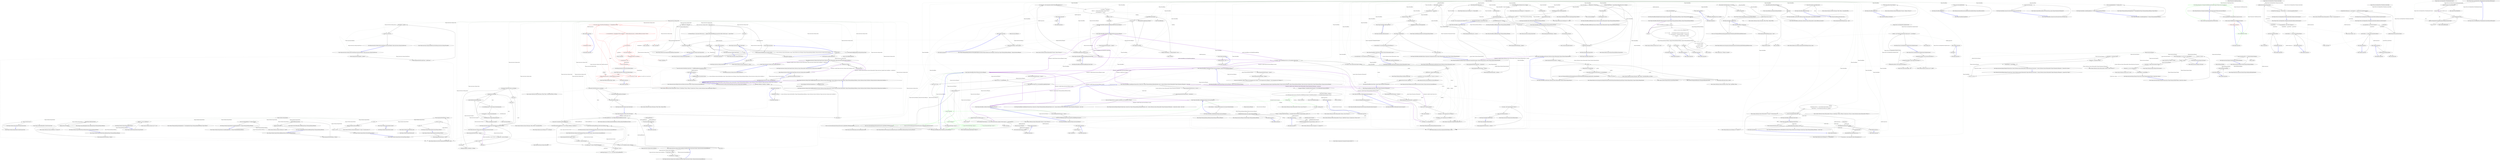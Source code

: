 digraph  {
n131 [label="Ninject.Activation.Caching.Cache", span=""];
n132 [label=weakScopeReference, span=""];
n133 [label=object, span=""];
n134 [label="Ninject.Activation.Caching.Cache.CacheEntry", span=""];
n0 [cluster="Ninject.Activation.Caching.Cache.Cache(Ninject.Activation.IPipeline, Ninject.Activation.Caching.ICachePruner)", label="Entry Ninject.Activation.Caching.Cache.Cache(Ninject.Activation.IPipeline, Ninject.Activation.Caching.ICachePruner)", span="36-36"];
n1 [cluster="Ninject.Activation.Caching.Cache.Cache(Ninject.Activation.IPipeline, Ninject.Activation.Caching.ICachePruner)", label="Ensure.ArgumentNotNull(pipeline, ''pipeline'')", span="38-38"];
n2 [cluster="Ninject.Activation.Caching.Cache.Cache(Ninject.Activation.IPipeline, Ninject.Activation.Caching.ICachePruner)", label="Ensure.ArgumentNotNull(cachePruner, ''cachePruner'')", span="39-39"];
n3 [cluster="Ninject.Activation.Caching.Cache.Cache(Ninject.Activation.IPipeline, Ninject.Activation.Caching.ICachePruner)", label="this.Pipeline = pipeline", span="41-41"];
n4 [cluster="Ninject.Activation.Caching.Cache.Cache(Ninject.Activation.IPipeline, Ninject.Activation.Caching.ICachePruner)", label="cachePruner.Start(this)", span="42-42"];
n6 [cluster="Ninject.Infrastructure.Ensure.ArgumentNotNull(object, string)", label="Entry Ninject.Infrastructure.Ensure.ArgumentNotNull(object, string)", span="17-17"];
n5 [cluster="Ninject.Activation.Caching.Cache.Cache(Ninject.Activation.IPipeline, Ninject.Activation.Caching.ICachePruner)", label="Exit Ninject.Activation.Caching.Cache.Cache(Ninject.Activation.IPipeline, Ninject.Activation.Caching.ICachePruner)", span="36-36"];
n7 [cluster="Ninject.Activation.Caching.ICachePruner.Start(Ninject.Activation.Caching.IPruneable)", label="Entry Ninject.Activation.Caching.ICachePruner.Start(Ninject.Activation.Caching.IPruneable)", span="25-25"];
n8 [cluster="Ninject.Activation.Caching.Cache.Dispose(bool)", label="Entry Ninject.Activation.Caching.Cache.Dispose(bool)", span="62-62"];
n9 [cluster="Ninject.Activation.Caching.Cache.Dispose(bool)", label="disposing && !IsDisposed", span="64-64"];
n11 [cluster="Ninject.Activation.Caching.Cache.Dispose(bool)", label="base.Dispose(disposing)", span="69-69"];
n10 [cluster="Ninject.Activation.Caching.Cache.Dispose(bool)", label="this.Clear()", span="66-66"];
n13 [cluster="Ninject.Activation.Caching.Cache.Clear()", label="Entry Ninject.Activation.Caching.Cache.Clear()", span="203-203"];
n12 [cluster="Ninject.Activation.Caching.Cache.Dispose(bool)", label="Exit Ninject.Activation.Caching.Cache.Dispose(bool)", span="62-62"];
n14 [cluster="Ninject.Infrastructure.Disposal.DisposableObject.Dispose(bool)", label="Entry Ninject.Infrastructure.Disposal.DisposableObject.Dispose(bool)", span="37-37"];
n15 [cluster="Ninject.Activation.Caching.Cache.Remember(Ninject.Activation.IContext, Ninject.Activation.InstanceReference)", label="Entry Ninject.Activation.Caching.Cache.Remember(Ninject.Activation.IContext, Ninject.Activation.InstanceReference)", span="77-77"];
n16 [cluster="Ninject.Activation.Caching.Cache.Remember(Ninject.Activation.IContext, Ninject.Activation.InstanceReference)", label="Ensure.ArgumentNotNull(context, ''context'')", span="79-79"];
n17 [cluster="Ninject.Activation.Caching.Cache.Remember(Ninject.Activation.IContext, Ninject.Activation.InstanceReference)", label="var scope = context.GetScope()", span="81-81"];
n18 [cluster="Ninject.Activation.Caching.Cache.Remember(Ninject.Activation.IContext, Ninject.Activation.InstanceReference)", label="var entry = new CacheEntry(context, reference)", span="82-82"];
n26 [cluster="Ninject.Activation.Caching.Cache.Remember(Ninject.Activation.IContext, Ninject.Activation.InstanceReference)", label="this.entries[weakScopeReference].Add(context.Binding, entry)", span="97-97"];
n28 [cluster="Ninject.Activation.IContext.GetScope()", label="Entry Ninject.Activation.IContext.GetScope()", span="69-69"];
n20 [cluster="Ninject.Activation.Caching.Cache.Remember(Ninject.Activation.IContext, Ninject.Activation.InstanceReference)", label="var weakScopeReference = new ReferenceEqualWeakReference(scope)", span="86-86"];
n23 [cluster="Ninject.Activation.Caching.Cache.Remember(Ninject.Activation.IContext, Ninject.Activation.InstanceReference)", label="var notifyScope = scope as INotifyWhenDisposed", span="90-90"];
n19 [cluster="Ninject.Activation.Caching.Cache.Remember(Ninject.Activation.IContext, Ninject.Activation.InstanceReference)", label="this.entries", span="84-84"];
n29 [cluster="Ninject.Activation.Caching.Cache.CacheEntry.CacheEntry(Ninject.Activation.IContext, Ninject.Activation.InstanceReference)", label="Entry Ninject.Activation.Caching.Cache.CacheEntry.CacheEntry(Ninject.Activation.IContext, Ninject.Activation.InstanceReference)", span="263-263"];
n21 [cluster="Ninject.Activation.Caching.Cache.Remember(Ninject.Activation.IContext, Ninject.Activation.InstanceReference)", label="!this.entries.ContainsKey(weakScopeReference)", span="87-87"];
n30 [cluster="Ninject.Infrastructure.ReferenceEqualWeakReference.ReferenceEqualWeakReference(object)", label="Entry Ninject.Infrastructure.ReferenceEqualWeakReference.ReferenceEqualWeakReference(object)", span="28-28"];
n22 [cluster="Ninject.Activation.Caching.Cache.Remember(Ninject.Activation.IContext, Ninject.Activation.InstanceReference)", label="this.entries[weakScopeReference] = new Multimap<IBinding, CacheEntry>()", span="89-89"];
n25 [cluster="Ninject.Activation.Caching.Cache.Remember(Ninject.Activation.IContext, Ninject.Activation.InstanceReference)", label="notifyScope.Disposed += (o, e) => this.Clear(weakScopeReference)", span="93-93"];
n35 [cluster="lambda expression", label="this.Clear(weakScopeReference)", span="93-93"];
n31 [cluster="System.Collections.Generic.IDictionary<TKey, TValue>.ContainsKey(TKey)", label="Entry System.Collections.Generic.IDictionary<TKey, TValue>.ContainsKey(TKey)", span="0-0"];
n32 [cluster="Ninject.Infrastructure.Multimap<K, V>.Multimap()", label="Entry Ninject.Infrastructure.Multimap<K, V>.Multimap()", span="22-22"];
n24 [cluster="Ninject.Activation.Caching.Cache.Remember(Ninject.Activation.IContext, Ninject.Activation.InstanceReference)", label="notifyScope != null", span="91-91"];
n27 [cluster="Ninject.Activation.Caching.Cache.Remember(Ninject.Activation.IContext, Ninject.Activation.InstanceReference)", label="Exit Ninject.Activation.Caching.Cache.Remember(Ninject.Activation.IContext, Ninject.Activation.InstanceReference)", span="77-77"];
n33 [cluster="Ninject.Infrastructure.Multimap<K, V>.Add(K, V)", label="Entry Ninject.Infrastructure.Multimap<K, V>.Add(K, V)", span="64-64"];
n34 [cluster="lambda expression", label="Entry lambda expression", span="93-93"];
n36 [cluster="lambda expression", label="Exit lambda expression", span="93-93"];
n37 [cluster="Ninject.Activation.Caching.Cache.Clear(object)", label="Entry Ninject.Activation.Caching.Cache.Clear(object)", span="186-186"];
n38 [cluster="Ninject.Activation.Caching.Cache.TryGet(Ninject.Activation.IContext)", label="Entry Ninject.Activation.Caching.Cache.TryGet(Ninject.Activation.IContext)", span="106-106"];
n39 [cluster="Ninject.Activation.Caching.Cache.TryGet(Ninject.Activation.IContext)", label="Ensure.ArgumentNotNull(context, ''context'')", span="108-108"];
n40 [cluster="Ninject.Activation.Caching.Cache.TryGet(Ninject.Activation.IContext)", label="var scope = context.GetScope()", span="109-109"];
n47 [cluster="Ninject.Activation.Caching.Cache.TryGet(Ninject.Activation.IContext)", label="bindings[context.Binding]", span="123-123"];
n48 [cluster="Ninject.Activation.Caching.Cache.TryGet(Ninject.Activation.IContext)", label="context.HasInferredGenericArguments", span="125-125"];
n50 [cluster="Ninject.Activation.Caching.Cache.TryGet(Ninject.Activation.IContext)", label="var arguments = context.GenericArguments", span="128-128"];
n41 [cluster="Ninject.Activation.Caching.Cache.TryGet(Ninject.Activation.IContext)", label="scope == null", span="110-110"];
n45 [cluster="Ninject.Activation.Caching.Cache.TryGet(Ninject.Activation.IContext)", label="!this.entries.TryGetValue(scope, out bindings)", span="118-118"];
n42 [cluster="Ninject.Activation.Caching.Cache.TryGet(Ninject.Activation.IContext)", label="return null;", span="112-112"];
n43 [cluster="Ninject.Activation.Caching.Cache.TryGet(Ninject.Activation.IContext)", label="this.entries", span="115-115"];
n44 [cluster="Ninject.Activation.Caching.Cache.TryGet(Ninject.Activation.IContext)", label="Multimap<IBinding, CacheEntry> bindings", span="117-117"];
n46 [cluster="Ninject.Activation.Caching.Cache.TryGet(Ninject.Activation.IContext)", label="return null;", span="120-120"];
n55 [cluster="System.Collections.Generic.IDictionary<TKey, TValue>.TryGetValue(TKey, out TValue)", label="Entry System.Collections.Generic.IDictionary<TKey, TValue>.TryGetValue(TKey, out TValue)", span="0-0"];
n53 [cluster="Ninject.Activation.Caching.Cache.TryGet(Ninject.Activation.IContext)", label="return null;", span="139-139"];
n49 [cluster="Ninject.Activation.Caching.Cache.TryGet(Ninject.Activation.IContext)", label="var cachedArguments = entry.Context.GenericArguments", span="127-127"];
n52 [cluster="Ninject.Activation.Caching.Cache.TryGet(Ninject.Activation.IContext)", label="return entry.Reference.Instance;", span="136-136"];
n51 [cluster="Ninject.Activation.Caching.Cache.TryGet(Ninject.Activation.IContext)", label="!cachedArguments.SequenceEqual(arguments)", span="130-130"];
n56 [cluster="Unk.SequenceEqual", label="Entry Unk.SequenceEqual", span=""];
n54 [cluster="Ninject.Activation.Caching.Cache.TryGet(Ninject.Activation.IContext)", label="Exit Ninject.Activation.Caching.Cache.TryGet(Ninject.Activation.IContext)", span="106-106"];
n57 [cluster="Ninject.Activation.Caching.Cache.Release(object)", label="Entry Ninject.Activation.Caching.Cache.Release(object)", span="148-148"];
n58 [cluster="Ninject.Activation.Caching.Cache.Release(object)", color=red, community=0, label="0: var instanceFound = false", span="150-150"];
n60 [cluster="Ninject.Activation.Caching.Cache.Release(object)", color=red, community=0, label="1: var instanceEntries = bindingEntry.Where(cacheEntry => ReferenceEquals(instance, cacheEntry.Reference.Instance)).ToList()", span="153-153"];
n76 [cluster="lambda expression", color=red, community=0, label="1: ReferenceEquals(instance, cacheEntry.Reference.Instance)", span="153-153"];
n59 [cluster="Ninject.Activation.Caching.Cache.Release(object)", color=red, community=0, label="1: this.entries.Values.SelectMany(bindingEntries => bindingEntries.Values)", span="151-151"];
n65 [cluster="Ninject.Activation.Caching.Cache.Release(object)", color=red, community=0, label="0: return instanceFound;", span="162-162"];
n67 [cluster="System.Collections.Generic.IEnumerable<TSource>.SelectMany<TSource, TResult>(System.Func<TSource, System.Collections.Generic.IEnumerable<TResult>>)", label="Entry System.Collections.Generic.IEnumerable<TSource>.SelectMany<TSource, TResult>(System.Func<TSource, System.Collections.Generic.IEnumerable<TResult>>)", span="0-0"];
n72 [cluster="lambda expression", label="Entry lambda expression", span="151-151"];
n63 [cluster="Ninject.Activation.Caching.Cache.Release(object)", color=red, community=0, label="1: bindingEntry.Remove(cacheEntry)", span="157-157"];
n61 [cluster="Ninject.Activation.Caching.Cache.Release(object)", color=red, community=1, label="0: instanceEntries", span="154-154"];
n68 [cluster="Unk.Where", label="Entry Unk.Where", span=""];
n69 [cluster="Unk.ToList", label="Entry Unk.ToList", span=""];
n75 [cluster="lambda expression", label="Entry lambda expression", span="153-153"];
n62 [cluster="Ninject.Activation.Caching.Cache.Release(object)", color=red, community=0, label="1: this.Forget(cacheEntry)", span="156-156"];
n70 [cluster="Unk.Forget", label="Entry Unk.Forget", span=""];
n64 [cluster="Ninject.Activation.Caching.Cache.Release(object)", color=red, community=0, label="1: instanceFound = true", span="158-158"];
n71 [cluster="Unk.Remove", label="Entry Unk.Remove", span=""];
n66 [cluster="Ninject.Activation.Caching.Cache.Release(object)", label="Exit Ninject.Activation.Caching.Cache.Release(object)", span="148-148"];
n73 [cluster="lambda expression", color=red, community=0, label="0: bindingEntries.Values", span="151-151"];
n74 [cluster="lambda expression", label="Exit lambda expression", span="151-151"];
n77 [cluster="lambda expression", label="Exit lambda expression", span="153-153"];
n78 [cluster="object.ReferenceEquals(object, object)", label="Entry object.ReferenceEquals(object, object)", span="0-0"];
n79 [cluster="Ninject.Activation.Caching.Cache.Prune()", label="Entry Ninject.Activation.Caching.Cache.Prune()", span="168-168"];
n80 [cluster="Ninject.Activation.Caching.Cache.Prune()", label="this.entries", span="170-170"];
n81 [cluster="Ninject.Activation.Caching.Cache.Prune()", label="var disposedScopes = this.entries.Where(scope => !((ReferenceEqualWeakReference)scope.Key).IsAlive).Select(scope => scope).ToList()", span="172-172"];
n82 [cluster="Ninject.Activation.Caching.Cache.Prune()", label=disposedScopes, span="173-173"];
n86 [cluster="Unk.Select", label="Entry Unk.Select", span=""];
n89 [cluster="lambda expression", label="Entry lambda expression", span="172-172"];
n92 [cluster="lambda expression", label="Entry lambda expression", span="172-172"];
n83 [cluster="Ninject.Activation.Caching.Cache.Prune()", label="this.Forget(GetAllBindingEntries(disposedScope.Value))", span="175-175"];
n85 [cluster="Ninject.Activation.Caching.Cache.Prune()", label="Exit Ninject.Activation.Caching.Cache.Prune()", span="168-168"];
n84 [cluster="Ninject.Activation.Caching.Cache.Prune()", label="this.entries.Remove(disposedScope.Key)", span="176-176"];
n87 [cluster="Unk.GetAllBindingEntries", label="Entry Unk.GetAllBindingEntries", span=""];
n88 [cluster="Ninject.Activation.Caching.Cache.Forget(System.Collections.Generic.IEnumerable<Ninject.Activation.Caching.Cache.CacheEntry>)", label="Entry Ninject.Activation.Caching.Cache.Forget(System.Collections.Generic.IEnumerable<Ninject.Activation.Caching.Cache.CacheEntry>)", span="235-235"];
n90 [cluster="lambda expression", label="!((ReferenceEqualWeakReference)scope.Key).IsAlive", span="172-172"];
n91 [cluster="lambda expression", label="Exit lambda expression", span="172-172"];
n93 [cluster="lambda expression", label=scope, span="172-172"];
n94 [cluster="lambda expression", label="Exit lambda expression", span="172-172"];
n95 [cluster="Ninject.Activation.Caching.Cache.Clear(object)", label="this.entries", span="188-188"];
n97 [cluster="Ninject.Activation.Caching.Cache.Clear(object)", label="this.entries.TryGetValue(scope, out bindings)", span="191-191"];
n99 [cluster="Ninject.Activation.Caching.Cache.Clear(object)", label="this.entries.Remove(scope)", span="196-196"];
n96 [cluster="Ninject.Activation.Caching.Cache.Clear(object)", label="Multimap<IBinding, CacheEntry> bindings", span="190-190"];
n98 [cluster="Ninject.Activation.Caching.Cache.Clear(object)", label="this.Forget(GetAllBindingEntries(bindings))", span="193-193"];
n101 [cluster="Ninject.Activation.Caching.Cache.GetAllBindingEntries(System.Collections.Generic.IEnumerable<System.Collections.Generic.KeyValuePair<Ninject.Planning.Bindings.IBinding, System.Collections.Generic.ICollection<Ninject.Activation.Caching.Cache.CacheEntry>>>)", label="Entry Ninject.Activation.Caching.Cache.GetAllBindingEntries(System.Collections.Generic.IEnumerable<System.Collections.Generic.KeyValuePair<Ninject.Planning.Bindings.IBinding, System.Collections.Generic.ICollection<Ninject.Activation.Caching.Cache.CacheEntry>>>)", span="217-217"];
n100 [cluster="Ninject.Activation.Caching.Cache.Clear(object)", label="Exit Ninject.Activation.Caching.Cache.Clear(object)", span="186-186"];
n102 [cluster="System.Collections.Generic.IDictionary<TKey, TValue>.Remove(TKey)", label="Entry System.Collections.Generic.IDictionary<TKey, TValue>.Remove(TKey)", span="0-0"];
n103 [cluster="Ninject.Activation.Caching.Cache.Clear()", label="this.entries", span="205-205"];
n104 [cluster="Ninject.Activation.Caching.Cache.Clear()", label="this.Forget(this.GetAllCacheEntries())", span="207-207"];
n105 [cluster="Ninject.Activation.Caching.Cache.Clear()", label="this.entries.Clear()", span="208-208"];
n107 [cluster="Ninject.Activation.Caching.Cache.GetAllCacheEntries()", label="Entry Ninject.Activation.Caching.Cache.GetAllCacheEntries()", span="226-226"];
n106 [cluster="Ninject.Activation.Caching.Cache.Clear()", label="Exit Ninject.Activation.Caching.Cache.Clear()", span="203-203"];
n108 [cluster="System.Collections.Generic.ICollection<T>.Clear()", label="Entry System.Collections.Generic.ICollection<T>.Clear()", span="0-0"];
n109 [cluster="Ninject.Activation.Caching.Cache.GetAllBindingEntries(System.Collections.Generic.IEnumerable<System.Collections.Generic.KeyValuePair<Ninject.Planning.Bindings.IBinding, System.Collections.Generic.ICollection<Ninject.Activation.Caching.Cache.CacheEntry>>>)", label="return bindings.SelectMany(bindingEntries => bindingEntries.Value);", span="219-219"];
n110 [cluster="Ninject.Activation.Caching.Cache.GetAllBindingEntries(System.Collections.Generic.IEnumerable<System.Collections.Generic.KeyValuePair<Ninject.Planning.Bindings.IBinding, System.Collections.Generic.ICollection<Ninject.Activation.Caching.Cache.CacheEntry>>>)", label="Exit Ninject.Activation.Caching.Cache.GetAllBindingEntries(System.Collections.Generic.IEnumerable<System.Collections.Generic.KeyValuePair<Ninject.Planning.Bindings.IBinding, System.Collections.Generic.ICollection<Ninject.Activation.Caching.Cache.CacheEntry>>>)", span="217-217"];
n111 [cluster="lambda expression", label="Entry lambda expression", span="219-219"];
n112 [cluster="lambda expression", label="bindingEntries.Value", span="219-219"];
n113 [cluster="lambda expression", label="Exit lambda expression", span="219-219"];
n114 [cluster="Ninject.Activation.Caching.Cache.GetAllCacheEntries()", label="return this.entries.SelectMany(scopeCache => GetAllBindingEntries(scopeCache.Value));", span="228-228"];
n115 [cluster="Ninject.Activation.Caching.Cache.GetAllCacheEntries()", label="Exit Ninject.Activation.Caching.Cache.GetAllCacheEntries()", span="226-226"];
n116 [cluster="lambda expression", label="Entry lambda expression", span="228-228"];
n117 [cluster="lambda expression", label="GetAllBindingEntries(scopeCache.Value)", span="228-228"];
n118 [cluster="lambda expression", label="Exit lambda expression", span="228-228"];
n119 [cluster="Ninject.Activation.Caching.Cache.Forget(System.Collections.Generic.IEnumerable<Ninject.Activation.Caching.Cache.CacheEntry>)", label="cacheEntries.ToList()", span="237-237"];
n120 [cluster="Ninject.Activation.Caching.Cache.Forget(System.Collections.Generic.IEnumerable<Ninject.Activation.Caching.Cache.CacheEntry>)", label="this.Forget(entry)", span="239-239"];
n121 [cluster="Ninject.Activation.Caching.Cache.Forget(System.Collections.Generic.IEnumerable<Ninject.Activation.Caching.Cache.CacheEntry>)", label="Exit Ninject.Activation.Caching.Cache.Forget(System.Collections.Generic.IEnumerable<Ninject.Activation.Caching.Cache.CacheEntry>)", span="235-235"];
n122 [cluster="System.Collections.Generic.IEnumerable<TSource>.ToList<TSource>()", label="Entry System.Collections.Generic.IEnumerable<TSource>.ToList<TSource>()", span="0-0"];
n123 [cluster="Ninject.Activation.Caching.Cache.Forget(Ninject.Activation.Caching.Cache.CacheEntry)", label="Entry Ninject.Activation.Caching.Cache.Forget(Ninject.Activation.Caching.Cache.CacheEntry)", span="247-247"];
n124 [cluster="Ninject.Activation.Caching.Cache.Forget(Ninject.Activation.Caching.Cache.CacheEntry)", label="this.Clear(entry.Reference.Instance)", span="249-249"];
n125 [cluster="Ninject.Activation.Caching.Cache.Forget(Ninject.Activation.Caching.Cache.CacheEntry)", label="this.Pipeline.Deactivate(entry.Context, entry.Reference)", span="250-250"];
n126 [cluster="Ninject.Activation.Caching.Cache.Forget(Ninject.Activation.Caching.Cache.CacheEntry)", label="Exit Ninject.Activation.Caching.Cache.Forget(Ninject.Activation.Caching.Cache.CacheEntry)", span="247-247"];
n127 [cluster="Ninject.Activation.IPipeline.Deactivate(Ninject.Activation.IContext, Ninject.Activation.InstanceReference)", label="Entry Ninject.Activation.IPipeline.Deactivate(Ninject.Activation.IContext, Ninject.Activation.InstanceReference)", span="40-40"];
n128 [cluster="Ninject.Activation.Caching.Cache.CacheEntry.CacheEntry(Ninject.Activation.IContext, Ninject.Activation.InstanceReference)", label="this.Context = context", span="265-265"];
n129 [cluster="Ninject.Activation.Caching.Cache.CacheEntry.CacheEntry(Ninject.Activation.IContext, Ninject.Activation.InstanceReference)", label="this.Reference = reference", span="266-266"];
n130 [cluster="Ninject.Activation.Caching.Cache.CacheEntry.CacheEntry(Ninject.Activation.IContext, Ninject.Activation.InstanceReference)", label="Exit Ninject.Activation.Caching.Cache.CacheEntry.CacheEntry(Ninject.Activation.IContext, Ninject.Activation.InstanceReference)", span="263-263"];
m0_283 [cluster="System.Collections.Generic.List<T>.List()", file="KernelBase.cs", label="Entry System.Collections.Generic.List<T>.List()", span="0-0"];
m0_101 [cluster="Ninject.KernelBase.Inject(object, params Ninject.Parameters.IParameter[])", file="KernelBase.cs", label="Entry Ninject.KernelBase.Inject(object, params Ninject.Parameters.IParameter[])", span="271-271"];
m0_109 [cluster="Ninject.KernelBase.Inject(object, params Ninject.Parameters.IParameter[])", file="KernelBase.cs", label="var context = this.CreateContext(request, binding)", span="283-283"];
m0_108 [cluster="Ninject.KernelBase.Inject(object, params Ninject.Parameters.IParameter[])", file="KernelBase.cs", label="var request = this.CreateRequest(service, null, parameters, false, false)", span="282-282"];
m0_107 [cluster="Ninject.KernelBase.Inject(object, params Ninject.Parameters.IParameter[])", file="KernelBase.cs", label="var binding = new Binding(service)", span="281-281"];
m0_105 [cluster="Ninject.KernelBase.Inject(object, params Ninject.Parameters.IParameter[])", file="KernelBase.cs", label="var planner = this.Components.Get<IPlanner>()", span="278-278"];
m0_106 [cluster="Ninject.KernelBase.Inject(object, params Ninject.Parameters.IParameter[])", file="KernelBase.cs", label="var pipeline = this.Components.Get<IPipeline>()", span="279-279"];
m0_110 [cluster="Ninject.KernelBase.Inject(object, params Ninject.Parameters.IParameter[])", file="KernelBase.cs", label=planner, span="285-285"];
m0_111 [cluster="Ninject.KernelBase.Inject(object, params Ninject.Parameters.IParameter[])", file="KernelBase.cs", label="context.Plan = planner.GetPlan(service)", span="287-287"];
m0_113 [cluster="Ninject.KernelBase.Inject(object, params Ninject.Parameters.IParameter[])", file="KernelBase.cs", label="pipeline.Activate(context, reference)", span="291-291"];
m0_104 [cluster="Ninject.KernelBase.Inject(object, params Ninject.Parameters.IParameter[])", file="KernelBase.cs", label="Type service = instance.GetType()", span="276-276"];
m0_102 [cluster="Ninject.KernelBase.Inject(object, params Ninject.Parameters.IParameter[])", file="KernelBase.cs", label="Ensure.ArgumentNotNull(instance, ''instance'')", span="273-273"];
m0_103 [cluster="Ninject.KernelBase.Inject(object, params Ninject.Parameters.IParameter[])", file="KernelBase.cs", label="Ensure.ArgumentNotNull(parameters, ''parameters'')", span="274-274"];
m0_112 [cluster="Ninject.KernelBase.Inject(object, params Ninject.Parameters.IParameter[])", file="KernelBase.cs", label="var reference = new InstanceReference { Instance = instance }", span="290-290"];
m0_114 [cluster="Ninject.KernelBase.Inject(object, params Ninject.Parameters.IParameter[])", file="KernelBase.cs", label="Exit Ninject.KernelBase.Inject(object, params Ninject.Parameters.IParameter[])", span="271-271"];
m0_6 [cluster="Ninject.KernelBase.KernelBase(Ninject.Components.IComponentContainer, Ninject.INinjectSettings, params Ninject.Modules.INinjectModule[])", file="KernelBase.cs", label="Entry Ninject.KernelBase.KernelBase(Ninject.Components.IComponentContainer, Ninject.INinjectSettings, params Ninject.Modules.INinjectModule[])", span="77-77"];
m0_10 [cluster="Ninject.KernelBase.KernelBase(Ninject.Components.IComponentContainer, Ninject.INinjectSettings, params Ninject.Modules.INinjectModule[])", file="KernelBase.cs", label="this.Settings = settings", span="83-83"];
m0_11 [cluster="Ninject.KernelBase.KernelBase(Ninject.Components.IComponentContainer, Ninject.INinjectSettings, params Ninject.Modules.INinjectModule[])", file="KernelBase.cs", label="this.Components = components", span="85-85"];
m0_12 [cluster="Ninject.KernelBase.KernelBase(Ninject.Components.IComponentContainer, Ninject.INinjectSettings, params Ninject.Modules.INinjectModule[])", file="KernelBase.cs", label="components.Kernel = this", span="86-86"];
m0_13 [cluster="Ninject.KernelBase.KernelBase(Ninject.Components.IComponentContainer, Ninject.INinjectSettings, params Ninject.Modules.INinjectModule[])", file="KernelBase.cs", label="this.AddComponents()", span="88-88"];
m0_14 [cluster="Ninject.KernelBase.KernelBase(Ninject.Components.IComponentContainer, Ninject.INinjectSettings, params Ninject.Modules.INinjectModule[])", file="KernelBase.cs", label="OnePerRequestModule.StartManaging(this)", span="91-91"];
m0_15 [cluster="Ninject.KernelBase.KernelBase(Ninject.Components.IComponentContainer, Ninject.INinjectSettings, params Ninject.Modules.INinjectModule[])", file="KernelBase.cs", label="this.Settings.LoadExtensions", span="95-95"];
m0_16 [cluster="Ninject.KernelBase.KernelBase(Ninject.Components.IComponentContainer, Ninject.INinjectSettings, params Ninject.Modules.INinjectModule[])", file="KernelBase.cs", label="this.Load(new[] { this.Settings.ExtensionSearchPattern })", span="97-97"];
m0_17 [cluster="Ninject.KernelBase.KernelBase(Ninject.Components.IComponentContainer, Ninject.INinjectSettings, params Ninject.Modules.INinjectModule[])", file="KernelBase.cs", label="this.Load(modules)", span="101-101"];
m0_7 [cluster="Ninject.KernelBase.KernelBase(Ninject.Components.IComponentContainer, Ninject.INinjectSettings, params Ninject.Modules.INinjectModule[])", file="KernelBase.cs", label="Ensure.ArgumentNotNull(components, ''components'')", span="79-79"];
m0_8 [cluster="Ninject.KernelBase.KernelBase(Ninject.Components.IComponentContainer, Ninject.INinjectSettings, params Ninject.Modules.INinjectModule[])", file="KernelBase.cs", label="Ensure.ArgumentNotNull(settings, ''settings'')", span="80-80"];
m0_9 [cluster="Ninject.KernelBase.KernelBase(Ninject.Components.IComponentContainer, Ninject.INinjectSettings, params Ninject.Modules.INinjectModule[])", file="KernelBase.cs", label="Ensure.ArgumentNotNull(modules, ''modules'')", span="81-81"];
m0_18 [cluster="Ninject.KernelBase.KernelBase(Ninject.Components.IComponentContainer, Ninject.INinjectSettings, params Ninject.Modules.INinjectModule[])", file="KernelBase.cs", label="Exit Ninject.KernelBase.KernelBase(Ninject.Components.IComponentContainer, Ninject.INinjectSettings, params Ninject.Modules.INinjectModule[])", span="77-77"];
m0_115 [cluster="object.GetType()", file="KernelBase.cs", label="Entry object.GetType()", span="0-0"];
m0_221 [cluster="Ninject.Activation.IRequest.Matches(Ninject.Planning.Bindings.IBinding)", file="KernelBase.cs", label="Entry Ninject.Activation.IRequest.Matches(Ninject.Planning.Bindings.IBinding)", span="80-80"];
m0_159 [cluster="Ninject.ActivationException.ActivationException(string)", file="KernelBase.cs", label="Entry Ninject.ActivationException.ActivationException(string)", span="35-35"];
m0_135 [cluster="Ninject.KernelBase.Resolve(Ninject.Activation.IRequest)", file="KernelBase.cs", label="Entry Ninject.KernelBase.Resolve(Ninject.Activation.IRequest)", span="323-323"];
m0_146 [cluster="Ninject.KernelBase.Resolve(Ninject.Activation.IRequest)", color=green, community=0, file="KernelBase.cs", label="1: request.IsOptional", span="348-348"];
m0_145 [cluster="Ninject.KernelBase.Resolve(Ninject.Activation.IRequest)", color=green, community=0, file="KernelBase.cs", label="1: !bindings.Any()", span="346-346"];
m0_147 [cluster="Ninject.KernelBase.Resolve(Ninject.Activation.IRequest)", color=green, community=0, file="KernelBase.cs", label="1: return Enumerable.Empty<object>();", span="350-350"];
m0_148 [cluster="Ninject.KernelBase.Resolve(Ninject.Activation.IRequest)", file="KernelBase.cs", label="throw new ActivationException(ExceptionFormatter.CouldNotResolveBinding(request));", span="353-353"];
m0_152 [cluster="Ninject.KernelBase.Resolve(Ninject.Activation.IRequest)", color=green, community=0, file="KernelBase.cs", label="1: request.IsOptional", span="361-361"];
m0_151 [cluster="Ninject.KernelBase.Resolve(Ninject.Activation.IRequest)", file="KernelBase.cs", label="request.IsUnique && bindings.Count() > 1", span="359-359"];
m0_153 [cluster="Ninject.KernelBase.Resolve(Ninject.Activation.IRequest)", color=green, community=0, file="KernelBase.cs", label="1: return Enumerable.Empty<object>();", span="363-363"];
m0_154 [cluster="Ninject.KernelBase.Resolve(Ninject.Activation.IRequest)", file="KernelBase.cs", label="throw new ActivationException(ExceptionFormatter.CouldNotResolveBinding(request));", span="366-366"];
m0_144 [cluster="Ninject.KernelBase.Resolve(Ninject.Activation.IRequest)", file="KernelBase.cs", label="IEnumerable<IBinding> bindings =\r\n                this.GetBindings(request.Service).Where(this.SatifiesRequest(request)).OrderByDescending(b => b, bindingPrecedenceComparer).ToList()", span="343-344"];
m0_149 [cluster="Ninject.KernelBase.Resolve(Ninject.Activation.IRequest)", file="KernelBase.cs", label="var model = bindings.First()", span="356-356"];
m0_136 [cluster="Ninject.KernelBase.Resolve(Ninject.Activation.IRequest)", file="KernelBase.cs", label="Ensure.ArgumentNotNull(request, ''request'')", span="325-325"];
m0_137 [cluster="Ninject.KernelBase.Resolve(Ninject.Activation.IRequest)", file="KernelBase.cs", label="request.Service == typeof(IKernel)", span="327-327"];
m0_139 [cluster="Ninject.KernelBase.Resolve(Ninject.Activation.IRequest)", file="KernelBase.cs", label="!this.CanResolve(request) && !this.HandleMissingBinding(request)", span="332-332"];
m0_140 [cluster="Ninject.KernelBase.Resolve(Ninject.Activation.IRequest)", file="KernelBase.cs", label="request.IsOptional", span="334-334"];
m0_142 [cluster="Ninject.KernelBase.Resolve(Ninject.Activation.IRequest)", file="KernelBase.cs", label="throw new ActivationException(ExceptionFormatter.CouldNotResolveBinding(request));", span="339-339"];
m0_155 [cluster="Ninject.KernelBase.Resolve(Ninject.Activation.IRequest)", file="KernelBase.cs", label="return bindings.Select(binding => this.CreateContext(request, binding)).Select(context => context.Resolve());", span="369-369"];
m0_150 [cluster="Ninject.KernelBase.Resolve(Ninject.Activation.IRequest)", file="KernelBase.cs", label="bindings = bindings.TakeWhile(binding => bindingPrecedenceComparer.Compare(binding, model) == 0)", span="357-357"];
m0_143 [cluster="Ninject.KernelBase.Resolve(Ninject.Activation.IRequest)", file="KernelBase.cs", label="IComparer<IBinding> bindingPrecedenceComparer = this.GetBindingPrecedenceComparer()", span="342-342"];
m0_138 [cluster="Ninject.KernelBase.Resolve(Ninject.Activation.IRequest)", file="KernelBase.cs", label="return new[] { this };", span="329-329"];
m0_141 [cluster="Ninject.KernelBase.Resolve(Ninject.Activation.IRequest)", file="KernelBase.cs", label="return Enumerable.Empty<object>();", span="336-336"];
m0_156 [cluster="Ninject.KernelBase.Resolve(Ninject.Activation.IRequest)", file="KernelBase.cs", label="Exit Ninject.KernelBase.Resolve(Ninject.Activation.IRequest)", span="323-323"];
m0_118 [cluster="Ninject.KernelBase.CreateContext(Ninject.Activation.IRequest, Ninject.Planning.Bindings.IBinding)", file="KernelBase.cs", label="Entry Ninject.KernelBase.CreateContext(Ninject.Activation.IRequest, Ninject.Planning.Bindings.IBinding)", span="529-529"];
m0_260 [cluster="Ninject.KernelBase.CreateContext(Ninject.Activation.IRequest, Ninject.Planning.Bindings.IBinding)", file="KernelBase.cs", label="Ensure.ArgumentNotNull(request, ''request'')", span="531-531"];
m0_261 [cluster="Ninject.KernelBase.CreateContext(Ninject.Activation.IRequest, Ninject.Planning.Bindings.IBinding)", file="KernelBase.cs", label="Ensure.ArgumentNotNull(binding, ''binding'')", span="532-532"];
m0_262 [cluster="Ninject.KernelBase.CreateContext(Ninject.Activation.IRequest, Ninject.Planning.Bindings.IBinding)", file="KernelBase.cs", label="return new Context(this, request, binding, this.Components.Get<ICache>(), this.Components.Get<IPlanner>(), this.Components.Get<IPipeline>());", span="534-534"];
m0_263 [cluster="Ninject.KernelBase.CreateContext(Ninject.Activation.IRequest, Ninject.Planning.Bindings.IBinding)", file="KernelBase.cs", label="Exit Ninject.KernelBase.CreateContext(Ninject.Activation.IRequest, Ninject.Planning.Bindings.IBinding)", span="529-529"];
m0_58 [cluster="Ninject.KernelBase.HasModule(string)", file="KernelBase.cs", label="Entry Ninject.KernelBase.HasModule(string)", span="184-184"];
m0_60 [cluster="Ninject.KernelBase.HasModule(string)", file="KernelBase.cs", label="return this.modules.ContainsKey(name);", span="187-187"];
m0_59 [cluster="Ninject.KernelBase.HasModule(string)", file="KernelBase.cs", label="Ensure.ArgumentNotNullOrEmpty(name, ''name'')", span="186-186"];
m0_61 [cluster="Ninject.KernelBase.HasModule(string)", file="KernelBase.cs", label="Exit Ninject.KernelBase.HasModule(string)", span="184-184"];
m0_183 [cluster="Unk.Resolve", file="KernelBase.cs", label="Entry Unk.Resolve", span=""];
m0_34 [cluster="Ninject.Components.IComponentContainer.Get<T>()", file="KernelBase.cs", label="Entry Ninject.Components.IComponentContainer.Get<T>()", span="52-52"];
m0_207 [cluster="Ninject.Planning.Bindings.Resolvers.IBindingResolver.Resolve(Ninject.Infrastructure.Multimap<System.Type, Ninject.Planning.Bindings.IBinding>, System.Type)", file="KernelBase.cs", label="Entry Ninject.Planning.Bindings.Resolvers.IBindingResolver.Resolve(Ninject.Infrastructure.Multimap<System.Type, Ninject.Planning.Bindings.IBinding>, System.Type)", span="31-31"];
m0_202 [cluster="System.Collections.Generic.IEnumerable<TSource>.SelectMany<TSource, TResult>(System.Func<TSource, System.Collections.Generic.IEnumerable<TResult>>)", file="KernelBase.cs", label="Entry System.Collections.Generic.IEnumerable<TSource>.SelectMany<TSource, TResult>(System.Func<TSource, System.Collections.Generic.IEnumerable<TResult>>)", span="0-0"];
m0_22 [cluster="Ninject.KernelBase.Load(System.Collections.Generic.IEnumerable<string>)", file="KernelBase.cs", label="Entry Ninject.KernelBase.Load(System.Collections.Generic.IEnumerable<string>)", span="227-227"];
m0_81 [cluster="Ninject.KernelBase.Load(System.Collections.Generic.IEnumerable<string>)", file="KernelBase.cs", label="var moduleLoader = this.Components.Get<IModuleLoader>()", span="229-229"];
m0_82 [cluster="Ninject.KernelBase.Load(System.Collections.Generic.IEnumerable<string>)", file="KernelBase.cs", label="moduleLoader.LoadModules(filePatterns)", span="230-230"];
m0_83 [cluster="Ninject.KernelBase.Load(System.Collections.Generic.IEnumerable<string>)", file="KernelBase.cs", label="Exit Ninject.KernelBase.Load(System.Collections.Generic.IEnumerable<string>)", span="227-227"];
m0_77 [cluster="System.NotSupportedException.NotSupportedException(string)", file="KernelBase.cs", label="Entry System.NotSupportedException.NotSupportedException(string)", span="0-0"];
m0_250 [cluster="System.Collections.Generic.IEnumerable<TSource>.ToList<TSource>()", file="KernelBase.cs", label="Entry System.Collections.Generic.IEnumerable<TSource>.ToList<TSource>()", span="0-0"];
m0_33 [cluster="Ninject.OnePerRequestModule.StopManaging(Ninject.IKernel)", file="KernelBase.cs", label="Entry Ninject.OnePerRequestModule.StopManaging(Ninject.IKernel)", span="51-51"];
m0_132 [cluster="Ninject.KernelBase.GetBindings(System.Type)", file="KernelBase.cs", label="Entry Ninject.KernelBase.GetBindings(System.Type)", span="403-403"];
m0_194 [cluster="Ninject.KernelBase.GetBindings(System.Type)", file="KernelBase.cs", label="this.bindingCache", span="407-407"];
m0_195 [cluster="Ninject.KernelBase.GetBindings(System.Type)", file="KernelBase.cs", label="!this.bindingCache.ContainsKey(service)", span="409-409"];
m0_196 [cluster="Ninject.KernelBase.GetBindings(System.Type)", file="KernelBase.cs", label="var resolvers = this.Components.GetAll<IBindingResolver>()", span="411-411"];
m0_197 [cluster="Ninject.KernelBase.GetBindings(System.Type)", file="KernelBase.cs", label="resolvers\r\n                        .SelectMany(resolver => resolver.Resolve(this.bindings, service))\r\n                        .Map(binding => this.bindingCache.Add(service, binding))", span="413-415"];
m0_198 [cluster="Ninject.KernelBase.GetBindings(System.Type)", file="KernelBase.cs", label="return this.bindingCache[service];", span="418-418"];
m0_193 [cluster="Ninject.KernelBase.GetBindings(System.Type)", file="KernelBase.cs", label="Ensure.ArgumentNotNull(service, ''service'')", span="405-405"];
m0_199 [cluster="Ninject.KernelBase.GetBindings(System.Type)", file="KernelBase.cs", label="Exit Ninject.KernelBase.GetBindings(System.Type)", span="403-403"];
m0_176 [cluster="System.Collections.Generic.IComparer<T>.Compare(T, T)", file="KernelBase.cs", label="Entry System.Collections.Generic.IComparer<T>.Compare(T, T)", span="0-0"];
m0_36 [cluster="System.IDisposable.Dispose()", file="KernelBase.cs", label="Entry System.IDisposable.Dispose()", span="0-0"];
m0_67 [cluster="System.Collections.Generic.IEnumerable<TSource>.ToArray<TSource>()", file="KernelBase.cs", label="Entry System.Collections.Generic.IEnumerable<TSource>.ToArray<TSource>()", span="0-0"];
m0_227 [cluster="Ninject.KernelBase.HandleMissingBinding(System.Type)", file="KernelBase.cs", label="Entry Ninject.KernelBase.HandleMissingBinding(System.Type)", span="463-463"];
m0_228 [cluster="Ninject.KernelBase.HandleMissingBinding(System.Type)", file="KernelBase.cs", label="return false;", span="465-465"];
m0_229 [cluster="Ninject.KernelBase.HandleMissingBinding(System.Type)", file="KernelBase.cs", label="Exit Ninject.KernelBase.HandleMissingBinding(System.Type)", span="463-463"];
m0_78 [cluster="Ninject.Infrastructure.Introspection.ExceptionFormatter.ModuleWithSameNameIsAlreadyLoaded(Ninject.Modules.INinjectModule, Ninject.Modules.INinjectModule)", file="KernelBase.cs", label="Entry Ninject.Infrastructure.Introspection.ExceptionFormatter.ModuleWithSameNameIsAlreadyLoaded(Ninject.Modules.INinjectModule, Ninject.Modules.INinjectModule)", span="21-21"];
m0_119 [cluster="Ninject.Planning.IPlanner.GetPlan(System.Type)", file="KernelBase.cs", label="Entry Ninject.Planning.IPlanner.GetPlan(System.Type)", span="33-33"];
m0_214 [cluster="Ninject.KernelBase.BindingPrecedenceComparer.BindingPrecedenceComparer()", file="KernelBase.cs", label="Entry Ninject.KernelBase.BindingPrecedenceComparer.BindingPrecedenceComparer()", span="550-550"];
m0_128 [cluster="Ninject.KernelBase.CanResolve(Ninject.Activation.IRequest)", file="KernelBase.cs", label="Entry Ninject.KernelBase.CanResolve(Ninject.Activation.IRequest)", span="311-311"];
m0_129 [cluster="Ninject.KernelBase.CanResolve(Ninject.Activation.IRequest)", file="KernelBase.cs", label="Ensure.ArgumentNotNull(request, ''request'')", span="313-313"];
m0_130 [cluster="Ninject.KernelBase.CanResolve(Ninject.Activation.IRequest)", file="KernelBase.cs", label="return this.GetBindings(request.Service).Any(this.SatifiesRequest(request));", span="314-314"];
m0_131 [cluster="Ninject.KernelBase.CanResolve(Ninject.Activation.IRequest)", file="KernelBase.cs", label="Exit Ninject.KernelBase.CanResolve(Ninject.Activation.IRequest)", span="311-311"];
m0_64 [cluster="Ninject.KernelBase.GetModules()", file="KernelBase.cs", label="Entry Ninject.KernelBase.GetModules()", span="194-194"];
m0_65 [cluster="Ninject.KernelBase.GetModules()", file="KernelBase.cs", label="return this.modules.Values.ToArray();", span="196-196"];
m0_66 [cluster="Ninject.KernelBase.GetModules()", file="KernelBase.cs", label="Exit Ninject.KernelBase.GetModules()", span="194-194"];
m0_24 [cluster="Ninject.KernelBase.Dispose(bool)", file="KernelBase.cs", label="Entry Ninject.KernelBase.Dispose(bool)", span="117-117"];
m0_25 [cluster="Ninject.KernelBase.Dispose(bool)", file="KernelBase.cs", label="disposing && !IsDisposed", span="119-119"];
m0_26 [cluster="Ninject.KernelBase.Dispose(bool)", file="KernelBase.cs", label="OnePerRequestModule.StopManaging(this)", span="122-122"];
m0_27 [cluster="Ninject.KernelBase.Dispose(bool)", file="KernelBase.cs", label="this.Components != null", span="125-125"];
m0_28 [cluster="Ninject.KernelBase.Dispose(bool)", file="KernelBase.cs", label="var cache = this.Components.Get<ICache>()", span="128-128"];
m0_30 [cluster="Ninject.KernelBase.Dispose(bool)", file="KernelBase.cs", label="this.Components.Dispose()", span="131-131"];
m0_31 [cluster="Ninject.KernelBase.Dispose(bool)", file="KernelBase.cs", label="base.Dispose(disposing)", span="135-135"];
m0_29 [cluster="Ninject.KernelBase.Dispose(bool)", file="KernelBase.cs", label="cache.Clear()", span="129-129"];
m0_32 [cluster="Ninject.KernelBase.Dispose(bool)", file="KernelBase.cs", label="Exit Ninject.KernelBase.Dispose(bool)", span="117-117"];
m0_50 [cluster="Ninject.KernelBase.AddBindings(System.Collections.Generic.IEnumerable<Ninject.Planning.Bindings.IBinding>)", file="KernelBase.cs", label="Entry Ninject.KernelBase.AddBindings(System.Collections.Generic.IEnumerable<Ninject.Planning.Bindings.IBinding>)", span="537-537"];
m0_265 [cluster="Ninject.KernelBase.AddBindings(System.Collections.Generic.IEnumerable<Ninject.Planning.Bindings.IBinding>)", file="KernelBase.cs", label="bindings.Map(binding => this.bindings.Add(binding.Service, binding))", span="539-539"];
m0_266 [cluster="Ninject.KernelBase.AddBindings(System.Collections.Generic.IEnumerable<Ninject.Planning.Bindings.IBinding>)", file="KernelBase.cs", label="this.bindingCache", span="541-541"];
m0_267 [cluster="Ninject.KernelBase.AddBindings(System.Collections.Generic.IEnumerable<Ninject.Planning.Bindings.IBinding>)", file="KernelBase.cs", label="this.bindingCache.Clear()", span="542-542"];
m0_268 [cluster="Ninject.KernelBase.AddBindings(System.Collections.Generic.IEnumerable<Ninject.Planning.Bindings.IBinding>)", file="KernelBase.cs", label="Exit Ninject.KernelBase.AddBindings(System.Collections.Generic.IEnumerable<Ninject.Planning.Bindings.IBinding>)", span="537-537"];
m0_63 [cluster="System.Collections.Generic.Dictionary<TKey, TValue>.ContainsKey(TKey)", file="KernelBase.cs", label="Entry System.Collections.Generic.Dictionary<TKey, TValue>.ContainsKey(TKey)", span="0-0"];
m0_284 [cluster="System.Func<T, TResult>.Invoke(T)", file="KernelBase.cs", label="Entry System.Func<T, TResult>.Invoke(T)", span="0-0"];
m0_165 [cluster="System.Collections.Generic.IEnumerable<TSource>.Any<TSource>()", file="KernelBase.cs", label="Entry System.Collections.Generic.IEnumerable<TSource>.Any<TSource>()", span="0-0"];
m0_188 [cluster="Ninject.Activation.Request.Request(System.Type, System.Func<Ninject.Planning.Bindings.IBindingMetadata, bool>, System.Collections.Generic.IEnumerable<Ninject.Parameters.IParameter>, System.Func<object>, bool, bool)", file="KernelBase.cs", label="Entry Ninject.Activation.Request.Request(System.Type, System.Func<Ninject.Planning.Bindings.IBindingMetadata, bool>, System.Collections.Generic.IEnumerable<Ninject.Parameters.IParameter>, System.Func<object>, bool, bool)", span="93-93"];
m0_200 [cluster="Ninject.Infrastructure.Multimap<K, V>.ContainsKey(K)", file="KernelBase.cs", label="Entry Ninject.Infrastructure.Multimap<K, V>.ContainsKey(K)", span="113-113"];
m0_245 [cluster="Unk.AddBindings", file="KernelBase.cs", label="Entry Unk.AddBindings", span=""];
m0_162 [cluster="Unk.Where", file="KernelBase.cs", label="Entry Unk.Where", span=""];
m0_37 [cluster="Ninject.Infrastructure.Disposal.DisposableObject.Dispose(bool)", file="KernelBase.cs", label="Entry Ninject.Infrastructure.Disposal.DisposableObject.Dispose(bool)", span="37-37"];
m0_244 [cluster="Unk.Map", file="KernelBase.cs", label="Entry Unk.Map", span=""];
m0_275 [cluster="Ninject.Syntax.IResolutionRoot.Get(System.Type, params Ninject.Parameters.IParameter[])", file="KernelBase.cs", label="Entry Ninject.Syntax.IResolutionRoot.Get(System.Type, params Ninject.Parameters.IParameter[])", span="148-148"];
m0_38 [cluster="Ninject.KernelBase.Unbind(System.Type)", file="KernelBase.cs", label="Entry Ninject.KernelBase.Unbind(System.Type)", span="142-142"];
m0_40 [cluster="Ninject.KernelBase.Unbind(System.Type)", file="KernelBase.cs", label="this.bindings.RemoveAll(service)", span="146-146"];
m0_41 [cluster="Ninject.KernelBase.Unbind(System.Type)", file="KernelBase.cs", label="this.bindingCache", span="148-148"];
m0_42 [cluster="Ninject.KernelBase.Unbind(System.Type)", file="KernelBase.cs", label="this.bindingCache.Clear()", span="150-150"];
m0_39 [cluster="Ninject.KernelBase.Unbind(System.Type)", file="KernelBase.cs", label="Ensure.ArgumentNotNull(service, ''service'')", span="144-144"];
m0_43 [cluster="Ninject.KernelBase.Unbind(System.Type)", file="KernelBase.cs", label="Exit Ninject.KernelBase.Unbind(System.Type)", span="142-142"];
m0_45 [cluster="Ninject.Infrastructure.Multimap<K, V>.Clear()", file="KernelBase.cs", label="Entry Ninject.Infrastructure.Multimap<K, V>.Clear()", span="103-103"];
m0_166 [cluster="System.Collections.Generic.IEnumerable<TSource>.First<TSource>()", file="KernelBase.cs", label="Entry System.Collections.Generic.IEnumerable<TSource>.First<TSource>()", span="0-0"];
m0_292 [cluster="lambda expression", file="KernelBase.cs", label="Entry lambda expression", span="564-564"];
m0_178 [cluster="lambda expression", file="KernelBase.cs", label="this.CreateContext(request, binding)", span="369-369"];
m0_170 [cluster="lambda expression", file="KernelBase.cs", label="Entry lambda expression", span="344-344"];
m0_174 [cluster="lambda expression", file="KernelBase.cs", label="bindingPrecedenceComparer.Compare(binding, model) == 0", span="357-357"];
m0_218 [cluster="lambda expression", file="KernelBase.cs", label="binding.Matches(request) && request.Matches(binding)", span="438-438"];
m0_247 [cluster="lambda expression", file="KernelBase.cs", label="c.Resolve(this.bindings, request).ToList()", span="488-488"];
m0_177 [cluster="lambda expression", file="KernelBase.cs", label="Entry lambda expression", span="369-369"];
m0_180 [cluster="lambda expression", file="KernelBase.cs", label="Entry lambda expression", span="369-369"];
m0_179 [cluster="lambda expression", file="KernelBase.cs", label="Exit lambda expression", span="369-369"];
m0_173 [cluster="lambda expression", file="KernelBase.cs", label="Entry lambda expression", span="357-357"];
m0_205 [cluster="lambda expression", file="KernelBase.cs", label="resolver.Resolve(this.bindings, service)", span="414-414"];
m0_209 [cluster="lambda expression", file="KernelBase.cs", label="this.bindingCache.Add(service, binding)", span="415-415"];
m0_270 [cluster="lambda expression", file="KernelBase.cs", label="this.bindings.Add(binding.Service, binding)", span="539-539"];
m0_172 [cluster="lambda expression", file="KernelBase.cs", label="Exit lambda expression", span="344-344"];
m0_171 [cluster="lambda expression", file="KernelBase.cs", label=b, span="344-344"];
m0_175 [cluster="lambda expression", file="KernelBase.cs", label="Exit lambda expression", span="357-357"];
m0_217 [cluster="lambda expression", file="KernelBase.cs", label="Entry lambda expression", span="438-438"];
m0_219 [cluster="lambda expression", file="KernelBase.cs", label="Exit lambda expression", span="438-438"];
m0_246 [cluster="lambda expression", file="KernelBase.cs", label="Entry lambda expression", span="488-488"];
m0_251 [cluster="lambda expression", file="KernelBase.cs", label="Entry lambda expression", span="489-489"];
m0_248 [cluster="lambda expression", file="KernelBase.cs", label="Exit lambda expression", span="488-488"];
m0_182 [cluster="lambda expression", file="KernelBase.cs", label="Exit lambda expression", span="369-369"];
m0_181 [cluster="lambda expression", file="KernelBase.cs", label="context.Resolve()", span="369-369"];
m0_204 [cluster="lambda expression", file="KernelBase.cs", label="Entry lambda expression", span="414-414"];
m0_208 [cluster="lambda expression", file="KernelBase.cs", label="Entry lambda expression", span="415-415"];
m0_206 [cluster="lambda expression", file="KernelBase.cs", label="Exit lambda expression", span="414-414"];
m0_210 [cluster="lambda expression", file="KernelBase.cs", label="Exit lambda expression", span="415-415"];
m0_269 [cluster="lambda expression", file="KernelBase.cs", label="Entry lambda expression", span="539-539"];
m0_271 [cluster="lambda expression", file="KernelBase.cs", label="Exit lambda expression", span="539-539"];
m0_254 [cluster="lambda expression", file="KernelBase.cs", label="Entry lambda expression", span="500-500"];
m0_252 [cluster="lambda expression", file="KernelBase.cs", label="b.Any()", span="489-489"];
m0_253 [cluster="lambda expression", file="KernelBase.cs", label="Exit lambda expression", span="489-489"];
m0_256 [cluster="lambda expression", file="KernelBase.cs", label="Exit lambda expression", span="500-500"];
m0_255 [cluster="lambda expression", file="KernelBase.cs", label="binding.IsImplicit = true", span="500-500"];
m0_287 [cluster="lambda expression", file="KernelBase.cs", label="b != null", span="562-562"];
m0_290 [cluster="lambda expression", file="KernelBase.cs", label="b.IsConditional", span="563-563"];
m0_293 [cluster="lambda expression", file="KernelBase.cs", label="!b.IsImplicit", span="564-564"];
m0_286 [cluster="lambda expression", file="KernelBase.cs", label="Entry lambda expression", span="562-562"];
m0_288 [cluster="lambda expression", file="KernelBase.cs", label="Exit lambda expression", span="562-562"];
m0_289 [cluster="lambda expression", file="KernelBase.cs", label="Entry lambda expression", span="563-563"];
m0_291 [cluster="lambda expression", file="KernelBase.cs", label="Exit lambda expression", span="563-563"];
m0_294 [cluster="lambda expression", file="KernelBase.cs", label="Exit lambda expression", span="564-564"];
m0_90 [cluster="Ninject.KernelBase.Unload(string)", file="KernelBase.cs", label="Entry Ninject.KernelBase.Unload(string)", span="250-250"];
m0_93 [cluster="Ninject.KernelBase.Unload(string)", file="KernelBase.cs", label="!this.modules.TryGetValue(name, out module)", span="256-256"];
m0_95 [cluster="Ninject.KernelBase.Unload(string)", file="KernelBase.cs", label="module.OnUnload(this)", span="261-261"];
m0_96 [cluster="Ninject.KernelBase.Unload(string)", file="KernelBase.cs", label="this.modules.Remove(name)", span="263-263"];
m0_92 [cluster="Ninject.KernelBase.Unload(string)", file="KernelBase.cs", label="INinjectModule module", span="254-254"];
m0_94 [cluster="Ninject.KernelBase.Unload(string)", file="KernelBase.cs", label="throw new NotSupportedException(ExceptionFormatter.NoModuleLoadedWithTheSpecifiedName(name));", span="258-258"];
m0_91 [cluster="Ninject.KernelBase.Unload(string)", file="KernelBase.cs", label="Ensure.ArgumentNotNullOrEmpty(name, ''name'')", span="252-252"];
m0_97 [cluster="Ninject.KernelBase.Unload(string)", file="KernelBase.cs", label="Exit Ninject.KernelBase.Unload(string)", span="250-250"];
m0_20 [cluster="Ninject.KernelBase.AddComponents()", file="KernelBase.cs", label="Entry Ninject.KernelBase.AddComponents()", span="455-455"];
m0_226 [cluster="Ninject.KernelBase.AddComponents()", file="KernelBase.cs", label="Exit Ninject.KernelBase.AddComponents()", span="455-455"];
m0_117 [cluster="Ninject.KernelBase.CreateRequest(System.Type, System.Func<Ninject.Planning.Bindings.IBindingMetadata, bool>, System.Collections.Generic.IEnumerable<Ninject.Parameters.IParameter>, bool, bool)", file="KernelBase.cs", label="Entry Ninject.KernelBase.CreateRequest(System.Type, System.Func<Ninject.Planning.Bindings.IBindingMetadata, bool>, System.Collections.Generic.IEnumerable<Ninject.Parameters.IParameter>, bool, bool)", span="381-381"];
m0_184 [cluster="Ninject.KernelBase.CreateRequest(System.Type, System.Func<Ninject.Planning.Bindings.IBindingMetadata, bool>, System.Collections.Generic.IEnumerable<Ninject.Parameters.IParameter>, bool, bool)", file="KernelBase.cs", label="Ensure.ArgumentNotNull(service, ''service'')", span="383-383"];
m0_185 [cluster="Ninject.KernelBase.CreateRequest(System.Type, System.Func<Ninject.Planning.Bindings.IBindingMetadata, bool>, System.Collections.Generic.IEnumerable<Ninject.Parameters.IParameter>, bool, bool)", file="KernelBase.cs", label="Ensure.ArgumentNotNull(parameters, ''parameters'')", span="384-384"];
m0_186 [cluster="Ninject.KernelBase.CreateRequest(System.Type, System.Func<Ninject.Planning.Bindings.IBindingMetadata, bool>, System.Collections.Generic.IEnumerable<Ninject.Parameters.IParameter>, bool, bool)", file="KernelBase.cs", label="return new Request(service, constraint, parameters, null, isOptional, isUnique);", span="386-386"];
m0_187 [cluster="Ninject.KernelBase.CreateRequest(System.Type, System.Func<Ninject.Planning.Bindings.IBindingMetadata, bool>, System.Collections.Generic.IEnumerable<Ninject.Parameters.IParameter>, bool, bool)", file="KernelBase.cs", label="Exit Ninject.KernelBase.CreateRequest(System.Type, System.Func<Ninject.Planning.Bindings.IBindingMetadata, bool>, System.Collections.Generic.IEnumerable<Ninject.Parameters.IParameter>, bool, bool)", span="381-381"];
m0_44 [cluster="Ninject.Infrastructure.Multimap<K, V>.RemoveAll(K)", file="KernelBase.cs", label="Entry Ninject.Infrastructure.Multimap<K, V>.RemoveAll(K)", span="94-94"];
m0_164 [cluster="Unk.ToList", file="KernelBase.cs", label="Entry Unk.ToList", span=""];
m0_163 [cluster="Unk.OrderByDescending", file="KernelBase.cs", label="Entry Unk.OrderByDescending", span=""];
m0_225 [cluster="Ninject.Planning.Bindings.BindingBuilder<T>.BindingBuilder(Ninject.Planning.Bindings.IBinding, Ninject.IKernel)", file="KernelBase.cs", label="Entry Ninject.Planning.Bindings.BindingBuilder<T>.BindingBuilder(Ninject.Planning.Bindings.IBinding, Ninject.IKernel)", span="42-42"];
m0_249 [cluster="Ninject.Planning.Bindings.Resolvers.IMissingBindingResolver.Resolve(Ninject.Infrastructure.Multimap<System.Type, Ninject.Planning.Bindings.IBinding>, Ninject.Activation.IRequest)", file="KernelBase.cs", label="Entry Ninject.Planning.Bindings.Resolvers.IMissingBindingResolver.Resolve(Ninject.Infrastructure.Multimap<System.Type, Ninject.Planning.Bindings.IBinding>, Ninject.Activation.IRequest)", span="33-33"];
m0_98 [cluster="Ninject.Infrastructure.Introspection.ExceptionFormatter.NoModuleLoadedWithTheSpecifiedName(string)", file="KernelBase.cs", label="Entry Ninject.Infrastructure.Introspection.ExceptionFormatter.NoModuleLoadedWithTheSpecifiedName(string)", span="39-39"];
m0_134 [cluster="Unk.Any", file="KernelBase.cs", label="Entry Unk.Any", span=""];
m0_51 [cluster="Ninject.KernelBase.RemoveBinding(Ninject.Planning.Bindings.IBinding)", file="KernelBase.cs", label="Entry Ninject.KernelBase.RemoveBinding(Ninject.Planning.Bindings.IBinding)", span="169-169"];
m0_53 [cluster="Ninject.KernelBase.RemoveBinding(Ninject.Planning.Bindings.IBinding)", file="KernelBase.cs", label="this.bindings.Remove(binding.Service, binding)", span="173-173"];
m0_54 [cluster="Ninject.KernelBase.RemoveBinding(Ninject.Planning.Bindings.IBinding)", file="KernelBase.cs", label="this.bindingCache", span="175-175"];
m0_55 [cluster="Ninject.KernelBase.RemoveBinding(Ninject.Planning.Bindings.IBinding)", file="KernelBase.cs", label="this.bindingCache.Clear()", span="176-176"];
m0_52 [cluster="Ninject.KernelBase.RemoveBinding(Ninject.Planning.Bindings.IBinding)", file="KernelBase.cs", label="Ensure.ArgumentNotNull(binding, ''binding'')", span="171-171"];
m0_56 [cluster="Ninject.KernelBase.RemoveBinding(Ninject.Planning.Bindings.IBinding)", file="KernelBase.cs", label="Exit Ninject.KernelBase.RemoveBinding(Ninject.Planning.Bindings.IBinding)", span="169-169"];
m0_21 [cluster="Ninject.OnePerRequestModule.StartManaging(Ninject.IKernel)", file="KernelBase.cs", label="Entry Ninject.OnePerRequestModule.StartManaging(Ninject.IKernel)", span="42-42"];
m0_46 [cluster="Ninject.KernelBase.AddBinding(Ninject.Planning.Bindings.IBinding)", file="KernelBase.cs", label="Entry Ninject.KernelBase.AddBinding(Ninject.Planning.Bindings.IBinding)", span="158-158"];
m0_48 [cluster="Ninject.KernelBase.AddBinding(Ninject.Planning.Bindings.IBinding)", file="KernelBase.cs", label="this.AddBindings(new[] { binding })", span="162-162"];
m0_47 [cluster="Ninject.KernelBase.AddBinding(Ninject.Planning.Bindings.IBinding)", file="KernelBase.cs", label="Ensure.ArgumentNotNull(binding, ''binding'')", span="160-160"];
m0_49 [cluster="Ninject.KernelBase.AddBinding(Ninject.Planning.Bindings.IBinding)", file="KernelBase.cs", label="Exit Ninject.KernelBase.AddBinding(Ninject.Planning.Bindings.IBinding)", span="158-158"];
m0_57 [cluster="Ninject.Infrastructure.Multimap<K, V>.Remove(K, V)", file="KernelBase.cs", label="Entry Ninject.Infrastructure.Multimap<K, V>.Remove(K, V)", span="78-78"];
m0_161 [cluster="Ninject.KernelBase.GetBindingPrecedenceComparer()", file="KernelBase.cs", label="Entry Ninject.KernelBase.GetBindingPrecedenceComparer()", span="426-426"];
m0_212 [cluster="Ninject.KernelBase.GetBindingPrecedenceComparer()", file="KernelBase.cs", label="return new BindingPrecedenceComparer();", span="428-428"];
m0_213 [cluster="Ninject.KernelBase.GetBindingPrecedenceComparer()", file="KernelBase.cs", label="Exit Ninject.KernelBase.GetBindingPrecedenceComparer()", span="426-426"];
m0_133 [cluster="Ninject.KernelBase.SatifiesRequest(Ninject.Activation.IRequest)", file="KernelBase.cs", label="Entry Ninject.KernelBase.SatifiesRequest(Ninject.Activation.IRequest)", span="436-436"];
m0_215 [cluster="Ninject.KernelBase.SatifiesRequest(Ninject.Activation.IRequest)", file="KernelBase.cs", label="return binding => binding.Matches(request) && request.Matches(binding);", span="438-438"];
m0_216 [cluster="Ninject.KernelBase.SatifiesRequest(Ninject.Activation.IRequest)", file="KernelBase.cs", label="Exit Ninject.KernelBase.SatifiesRequest(Ninject.Activation.IRequest)", span="436-436"];
m0_19 [cluster="Ninject.Infrastructure.Ensure.ArgumentNotNull(object, string)", file="KernelBase.cs", label="Entry Ninject.Infrastructure.Ensure.ArgumentNotNull(object, string)", span="17-17"];
m0_84 [cluster="Ninject.Modules.IModuleLoader.LoadModules(System.Collections.Generic.IEnumerable<string>)", file="KernelBase.cs", label="Entry Ninject.Modules.IModuleLoader.LoadModules(System.Collections.Generic.IEnumerable<string>)", span="27-27"];
m0_76 [cluster="System.Collections.Generic.Dictionary<TKey, TValue>.TryGetValue(TKey, out TValue)", file="KernelBase.cs", label="Entry System.Collections.Generic.Dictionary<TKey, TValue>.TryGetValue(TKey, out TValue)", span="0-0"];
m0_189 [cluster="Ninject.KernelBase.BeginBlock()", file="KernelBase.cs", label="Entry Ninject.KernelBase.BeginBlock()", span="393-393"];
m0_190 [cluster="Ninject.KernelBase.BeginBlock()", file="KernelBase.cs", label="return new ActivationBlock(this);", span="395-395"];
m0_191 [cluster="Ninject.KernelBase.BeginBlock()", file="KernelBase.cs", label="Exit Ninject.KernelBase.BeginBlock()", span="393-393"];
m0_127 [cluster="Ninject.Activation.Caching.ICache.Release(object)", file="KernelBase.cs", label="Entry Ninject.Activation.Caching.ICache.Release(object)", span="45-45"];
m0_120 [cluster="Ninject.Activation.InstanceReference.InstanceReference()", file="KernelBase.cs", label="Entry Ninject.Activation.InstanceReference.InstanceReference()", span="22-22"];
m0_62 [cluster="Ninject.Infrastructure.Ensure.ArgumentNotNullOrEmpty(string, string)", file="KernelBase.cs", label="Entry Ninject.Infrastructure.Ensure.ArgumentNotNullOrEmpty(string, string)", span="22-22"];
m0_89 [cluster="System.Reflection.Assembly.GetNinjectModules()", file="KernelBase.cs", label="Entry System.Reflection.Assembly.GetNinjectModules()", span="27-27"];
m0_121 [cluster="Ninject.Activation.IPipeline.Activate(Ninject.Activation.IContext, Ninject.Activation.InstanceReference)", file="KernelBase.cs", label="Entry Ninject.Activation.IPipeline.Activate(Ninject.Activation.IContext, Ninject.Activation.InstanceReference)", span="33-33"];
m0_79 [cluster="Ninject.Modules.INinjectModule.OnLoad(Ninject.IKernel)", file="KernelBase.cs", label="Entry Ninject.Modules.INinjectModule.OnLoad(Ninject.IKernel)", span="31-31"];
m0_160 [cluster="Ninject.Infrastructure.Introspection.ExceptionFormatter.CouldNotResolveBinding(Ninject.Activation.IRequest)", file="KernelBase.cs", label="Entry Ninject.Infrastructure.Introspection.ExceptionFormatter.CouldNotResolveBinding(Ninject.Activation.IRequest)", span="70-70"];
m0_220 [cluster="Ninject.Planning.Bindings.IBinding.Matches(Ninject.Activation.IRequest)", file="KernelBase.cs", label="Entry Ninject.Planning.Bindings.IBinding.Matches(Ninject.Activation.IRequest)", span="98-98"];
m0_100 [cluster="System.Collections.Generic.Dictionary<TKey, TValue>.Remove(TKey)", file="KernelBase.cs", label="Entry System.Collections.Generic.Dictionary<TKey, TValue>.Remove(TKey)", span="0-0"];
m0_167 [cluster="System.Collections.Generic.IEnumerable<TSource>.TakeWhile<TSource>(System.Func<TSource, bool>)", file="KernelBase.cs", label="Entry System.Collections.Generic.IEnumerable<TSource>.TakeWhile<TSource>(System.Func<TSource, bool>)", span="0-0"];
m0_264 [cluster="Ninject.Activation.Context.Context(Ninject.IKernel, Ninject.Activation.IRequest, Ninject.Planning.Bindings.IBinding, Ninject.Activation.Caching.ICache, Ninject.Planning.IPlanner, Ninject.Activation.IPipeline)", file="KernelBase.cs", label="Entry Ninject.Activation.Context.Context(Ninject.IKernel, Ninject.Activation.IRequest, Ninject.Planning.Bindings.IBinding, Ninject.Activation.Caching.ICache, Ninject.Planning.IPlanner, Ninject.Activation.IPipeline)", span="89-89"];
m0_157 [cluster="Ninject.KernelBase.HandleMissingBinding(Ninject.Activation.IRequest)", file="KernelBase.cs", label="Entry Ninject.KernelBase.HandleMissingBinding(Ninject.Activation.IRequest)", span="473-473"];
m0_238 [cluster="Ninject.KernelBase.HandleMissingBinding(Ninject.Activation.IRequest)", file="KernelBase.cs", label="!this.CanResolve(request)", span="498-498"];
m0_230 [cluster="Ninject.KernelBase.HandleMissingBinding(Ninject.Activation.IRequest)", file="KernelBase.cs", label="Ensure.ArgumentNotNull(request, ''request'')", span="475-475"];
m0_231 [cluster="Ninject.KernelBase.HandleMissingBinding(Ninject.Activation.IRequest)", file="KernelBase.cs", label="this.HandleMissingBinding(request.Service)", span="478-478"];
m0_234 [cluster="Ninject.KernelBase.HandleMissingBinding(Ninject.Activation.IRequest)", file="KernelBase.cs", label="var bindings = components\r\n                .Select(c => c.Resolve(this.bindings, request).ToList())\r\n                .FirstOrDefault(b => b.Any())", span="487-489"];
m0_232 [cluster="Ninject.KernelBase.HandleMissingBinding(Ninject.Activation.IRequest)", file="KernelBase.cs", label="return true;", span="480-480"];
m0_233 [cluster="Ninject.KernelBase.HandleMissingBinding(Ninject.Activation.IRequest)", file="KernelBase.cs", label="var components = this.Components.GetAll<IMissingBindingResolver>()", span="484-484"];
m0_237 [cluster="Ninject.KernelBase.HandleMissingBinding(Ninject.Activation.IRequest)", file="KernelBase.cs", label="this.HandleMissingBindingLockObject", span="496-496"];
m0_240 [cluster="Ninject.KernelBase.HandleMissingBinding(Ninject.Activation.IRequest)", file="KernelBase.cs", label="this.AddBindings(bindings)", span="501-501"];
m0_239 [cluster="Ninject.KernelBase.HandleMissingBinding(Ninject.Activation.IRequest)", file="KernelBase.cs", label="bindings.Map(binding => binding.IsImplicit = true)", span="500-500"];
m0_241 [cluster="Ninject.KernelBase.HandleMissingBinding(Ninject.Activation.IRequest)", file="KernelBase.cs", label="return true;", span="505-505"];
m0_236 [cluster="Ninject.KernelBase.HandleMissingBinding(Ninject.Activation.IRequest)", file="KernelBase.cs", label="return false;", span="493-493"];
m0_235 [cluster="Ninject.KernelBase.HandleMissingBinding(Ninject.Activation.IRequest)", file="KernelBase.cs", label="bindings == null", span="491-491"];
m0_242 [cluster="Ninject.KernelBase.HandleMissingBinding(Ninject.Activation.IRequest)", file="KernelBase.cs", label="Exit Ninject.KernelBase.HandleMissingBinding(Ninject.Activation.IRequest)", span="473-473"];
m0_80 [cluster="System.Collections.Generic.Dictionary<TKey, TValue>.Add(TKey, TValue)", file="KernelBase.cs", label="Entry System.Collections.Generic.Dictionary<TKey, TValue>.Add(TKey, TValue)", span="0-0"];
m0_272 [cluster="Ninject.KernelBase.System.IServiceProvider.GetService(System.Type)", file="KernelBase.cs", label="Entry Ninject.KernelBase.System.IServiceProvider.GetService(System.Type)", span="545-545"];
m0_273 [cluster="Ninject.KernelBase.System.IServiceProvider.GetService(System.Type)", file="KernelBase.cs", label="return this.Get(service);", span="547-547"];
m0_274 [cluster="Ninject.KernelBase.System.IServiceProvider.GetService(System.Type)", file="KernelBase.cs", label="Exit Ninject.KernelBase.System.IServiceProvider.GetService(System.Type)", span="545-545"];
m0_23 [cluster="Ninject.KernelBase.Load(System.Collections.Generic.IEnumerable<Ninject.Modules.INinjectModule>)", file="KernelBase.cs", label="Entry Ninject.KernelBase.Load(System.Collections.Generic.IEnumerable<Ninject.Modules.INinjectModule>)", span="203-203"];
m0_71 [cluster="Ninject.KernelBase.Load(System.Collections.Generic.IEnumerable<Ninject.Modules.INinjectModule>)", file="KernelBase.cs", label="this.modules.TryGetValue(module.Name, out existingModule)", span="211-211"];
m0_73 [cluster="Ninject.KernelBase.Load(System.Collections.Generic.IEnumerable<Ninject.Modules.INinjectModule>)", file="KernelBase.cs", label="module.OnLoad(this)", span="216-216"];
m0_74 [cluster="Ninject.KernelBase.Load(System.Collections.Generic.IEnumerable<Ninject.Modules.INinjectModule>)", file="KernelBase.cs", label="this.modules.Add(module.Name, module)", span="218-218"];
m0_68 [cluster="Ninject.KernelBase.Load(System.Collections.Generic.IEnumerable<Ninject.Modules.INinjectModule>)", file="KernelBase.cs", label="Ensure.ArgumentNotNull(modules, ''modules'')", span="205-205"];
m0_69 [cluster="Ninject.KernelBase.Load(System.Collections.Generic.IEnumerable<Ninject.Modules.INinjectModule>)", file="KernelBase.cs", label=modules, span="207-207"];
m0_70 [cluster="Ninject.KernelBase.Load(System.Collections.Generic.IEnumerable<Ninject.Modules.INinjectModule>)", file="KernelBase.cs", label="INinjectModule existingModule", span="209-209"];
m0_72 [cluster="Ninject.KernelBase.Load(System.Collections.Generic.IEnumerable<Ninject.Modules.INinjectModule>)", file="KernelBase.cs", label="throw new NotSupportedException(ExceptionFormatter.ModuleWithSameNameIsAlreadyLoaded(module, existingModule));", span="213-213"];
m0_75 [cluster="Ninject.KernelBase.Load(System.Collections.Generic.IEnumerable<Ninject.Modules.INinjectModule>)", file="KernelBase.cs", label="Exit Ninject.KernelBase.Load(System.Collections.Generic.IEnumerable<Ninject.Modules.INinjectModule>)", span="203-203"];
m0_222 [cluster="Ninject.KernelBase.CreateBindingBuilder<T>(Ninject.Planning.Bindings.IBinding)", file="KernelBase.cs", label="Entry Ninject.KernelBase.CreateBindingBuilder<T>(Ninject.Planning.Bindings.IBinding)", span="447-447"];
m0_223 [cluster="Ninject.KernelBase.CreateBindingBuilder<T>(Ninject.Planning.Bindings.IBinding)", file="KernelBase.cs", label="return new BindingBuilder<T>(binding, this);", span="449-449"];
m0_224 [cluster="Ninject.KernelBase.CreateBindingBuilder<T>(Ninject.Planning.Bindings.IBinding)", file="KernelBase.cs", label="Exit Ninject.KernelBase.CreateBindingBuilder<T>(Ninject.Planning.Bindings.IBinding)", span="447-447"];
m0_99 [cluster="Ninject.Modules.INinjectModule.OnUnload(Ninject.IKernel)", file="KernelBase.cs", label="Entry Ninject.Modules.INinjectModule.OnUnload(Ninject.IKernel)", span="37-37"];
m0_203 [cluster="System.Collections.Generic.IEnumerable<T>.Map<T>(System.Action<T>)", file="KernelBase.cs", label="Entry System.Collections.Generic.IEnumerable<T>.Map<T>(System.Action<T>)", span="19-19"];
m0_285 [cluster="Unk.func", file="KernelBase.cs", label="Entry Unk.func", span=""];
m0_122 [cluster="Ninject.KernelBase.Release(object)", file="KernelBase.cs", label="Entry Ninject.KernelBase.Release(object)", span="299-299"];
m0_124 [cluster="Ninject.KernelBase.Release(object)", file="KernelBase.cs", label="var cache = this.Components.Get<ICache>()", span="302-302"];
m0_123 [cluster="Ninject.KernelBase.Release(object)", file="KernelBase.cs", label="Ensure.ArgumentNotNull(instance, ''instance'')", span="301-301"];
m0_125 [cluster="Ninject.KernelBase.Release(object)", file="KernelBase.cs", label="return cache.Release(instance);", span="303-303"];
m0_126 [cluster="Ninject.KernelBase.Release(object)", file="KernelBase.cs", label="Exit Ninject.KernelBase.Release(object)", span="299-299"];
m0_201 [cluster="Ninject.Components.IComponentContainer.GetAll<T>()", file="KernelBase.cs", label="Entry Ninject.Components.IComponentContainer.GetAll<T>()", span="59-59"];
m0_243 [cluster="Unk.FirstOrDefault", file="KernelBase.cs", label="Entry Unk.FirstOrDefault", span=""];
m0_35 [cluster="Ninject.Activation.Caching.ICache.Clear()", file="KernelBase.cs", label="Entry Ninject.Activation.Caching.ICache.Clear()", span="57-57"];
m0_168 [cluster="System.Collections.Generic.IEnumerable<TSource>.Count<TSource>()", file="KernelBase.cs", label="Entry System.Collections.Generic.IEnumerable<TSource>.Count<TSource>()", span="0-0"];
m0_169 [cluster="Unk.Select", file="KernelBase.cs", label="Entry Unk.Select", span=""];
m0_85 [cluster="Ninject.KernelBase.Load(System.Collections.Generic.IEnumerable<System.Reflection.Assembly>)", file="KernelBase.cs", label="Entry Ninject.KernelBase.Load(System.Collections.Generic.IEnumerable<System.Reflection.Assembly>)", span="237-237"];
m0_87 [cluster="Ninject.KernelBase.Load(System.Collections.Generic.IEnumerable<System.Reflection.Assembly>)", file="KernelBase.cs", label="this.Load(assembly.GetNinjectModules())", span="241-241"];
m0_86 [cluster="Ninject.KernelBase.Load(System.Collections.Generic.IEnumerable<System.Reflection.Assembly>)", file="KernelBase.cs", label=assemblies, span="239-239"];
m0_88 [cluster="Ninject.KernelBase.Load(System.Collections.Generic.IEnumerable<System.Reflection.Assembly>)", file="KernelBase.cs", label="Exit Ninject.KernelBase.Load(System.Collections.Generic.IEnumerable<System.Reflection.Assembly>)", span="237-237"];
m0_116 [cluster="Ninject.Planning.Bindings.Binding.Binding(System.Type)", file="KernelBase.cs", label="Entry Ninject.Planning.Bindings.Binding.Binding(System.Type)", span="86-86"];
m0_276 [cluster="Ninject.KernelBase.BindingPrecedenceComparer.Compare(Ninject.Planning.Bindings.IBinding, Ninject.Planning.Bindings.IBinding)", file="KernelBase.cs", label="Entry Ninject.KernelBase.BindingPrecedenceComparer.Compare(Ninject.Planning.Bindings.IBinding, Ninject.Planning.Bindings.IBinding)", span="552-552"];
m0_281 [cluster="Ninject.KernelBase.BindingPrecedenceComparer.Compare(Ninject.Planning.Bindings.IBinding, Ninject.Planning.Bindings.IBinding)", file="KernelBase.cs", label="return q.FirstOrDefault();", span="574-574"];
m0_280 [cluster="Ninject.KernelBase.BindingPrecedenceComparer.Compare(Ninject.Planning.Bindings.IBinding, Ninject.Planning.Bindings.IBinding)", file="KernelBase.cs", label="var q = from func in funcs\r\n                        let xVal = func(x)\r\n                        where xVal != func(y) \r\n                        select xVal ? 1 : -1", span="567-570"];
m0_279 [cluster="Ninject.KernelBase.BindingPrecedenceComparer.Compare(Ninject.Planning.Bindings.IBinding, Ninject.Planning.Bindings.IBinding)", file="KernelBase.cs", label="var funcs = new List<Func<IBinding, bool>>\r\n                            {\r\n                                b => b != null,       // null bindings should never happen, but just in case\r\n                                b => b.IsConditional, // conditional bindings > unconditional\r\n                                b => !b.IsImplicit,   // explicit bindings > implicit\r\n                            }", span="560-565"];
m0_278 [cluster="Ninject.KernelBase.BindingPrecedenceComparer.Compare(Ninject.Planning.Bindings.IBinding, Ninject.Planning.Bindings.IBinding)", file="KernelBase.cs", label="return 0;", span="556-556"];
m0_277 [cluster="Ninject.KernelBase.BindingPrecedenceComparer.Compare(Ninject.Planning.Bindings.IBinding, Ninject.Planning.Bindings.IBinding)", file="KernelBase.cs", label="x == y", span="554-554"];
m0_282 [cluster="Ninject.KernelBase.BindingPrecedenceComparer.Compare(Ninject.Planning.Bindings.IBinding, Ninject.Planning.Bindings.IBinding)", file="KernelBase.cs", label="Exit Ninject.KernelBase.BindingPrecedenceComparer.Compare(Ninject.Planning.Bindings.IBinding, Ninject.Planning.Bindings.IBinding)", span="552-552"];
m0_158 [cluster="System.Linq.Enumerable.Empty<TResult>()", file="KernelBase.cs", label="Entry System.Linq.Enumerable.Empty<TResult>()", span="0-0"];
m0_192 [cluster="Ninject.Activation.Blocks.ActivationBlock.ActivationBlock(Ninject.Syntax.IResolutionRoot)", file="KernelBase.cs", label="Entry Ninject.Activation.Blocks.ActivationBlock.ActivationBlock(Ninject.Syntax.IResolutionRoot)", span="41-41"];
m0_295 [file="KernelBase.cs", label="Ninject.KernelBase", span=""];
m0_298 [file="KernelBase.cs", label="Ninject.Activation.IRequest", span=""];
m0_296 [file="KernelBase.cs", label=bindingPrecedenceComparer, span=""];
m0_297 [file="KernelBase.cs", label=model, span=""];
m0_300 [file="KernelBase.cs", label="Ninject.Activation.IRequest", span=""];
m0_301 [file="KernelBase.cs", label="Ninject.Activation.IRequest", span=""];
m0_299 [file="KernelBase.cs", label="System.Type", span=""];
m1_4 [cluster="System.WeakReference.WeakReference(object)", file="ModuleLoadingTests.cs", label="Entry System.WeakReference.WeakReference(object)", span="0-0"];
m1_5 [cluster="lambda expression", color=red, community=0, file="ModuleLoadingTests.cs", label="0: Entry lambda expression", span="29-29"];
m1_6 [cluster="lambda expression", color=green, community=0, file="ModuleLoadingTests.cs", label="1: this.weakReference.Target", span="29-29"];
m1_0 [cluster="Ninject.Resolution.Strategies.KernelResolutionStrategy.Supports(Ninject.Activation.IRequest)", file="ModuleLoadingTests.cs", label="Entry Ninject.Resolution.Strategies.KernelResolutionStrategy.Supports(Ninject.Activation.IRequest)", span="8-8"];
m1_2 [cluster="Ninject.Resolution.Strategies.KernelResolutionStrategy.Supports(Ninject.Activation.IRequest)", color=green, community=0, file="ModuleLoadingTests.cs", label="0: Exit Ninject.Resolution.Strategies.KernelResolutionStrategy.Supports(Ninject.Activation.IRequest)", span="8-8"];
m1_1 [cluster="Ninject.Resolution.Strategies.KernelResolutionStrategy.Supports(Ninject.Activation.IRequest)", file="ModuleLoadingTests.cs", label="return typeof(IKernel).IsAssignableFrom(request.Service);", span="10-10"];
m1_3 [cluster="System.Type.IsAssignableFrom(System.Type)", file="ModuleLoadingTests.cs", label="Entry System.Type.IsAssignableFrom(System.Type)", span="0-0"];
m1_7 [cluster="lambda expression", file="ModuleLoadingTests.cs", label="Exit lambda expression", span="29-29"];
m1_8 [file="ModuleLoadingTests.cs", label="Ninject.Parameters.WeakPropertyValue", span=""];
m2_3 [cluster="System.Collections.Generic.List<T>.List()", file="NinjectModule.cs", label="Entry System.Collections.Generic.List<T>.List()", span="0-0"];
m2_10 [cluster="Ninject.Modules.NinjectModule.Load()", file="NinjectModule.cs", label="Entry Ninject.Modules.NinjectModule.Load()", span="77-77"];
m2_19 [cluster="Ninject.Modules.NinjectModule.Load()", file="NinjectModule.cs", label="Exit Ninject.Modules.NinjectModule.Load()", span="77-77"];
m2_21 [cluster="Ninject.Modules.NinjectModule.Unbind(System.Type)", file="NinjectModule.cs", label="Entry Ninject.Modules.NinjectModule.Unbind(System.Type)", span="88-88"];
m2_22 [cluster="Ninject.Modules.NinjectModule.Unbind(System.Type)", file="NinjectModule.cs", label="Kernel.Unbind(service)", span="90-90"];
m2_23 [cluster="Ninject.Modules.NinjectModule.Unbind(System.Type)", file="NinjectModule.cs", label="Exit Ninject.Modules.NinjectModule.Unbind(System.Type)", span="88-88"];
m2_31 [cluster="System.Collections.Generic.ICollection<T>.Add(T)", file="NinjectModule.cs", label="Entry System.Collections.Generic.ICollection<T>.Add(T)", span="0-0"];
m2_0 [cluster="Ninject.Modules.NinjectModule.NinjectModule()", file="NinjectModule.cs", label="Entry Ninject.Modules.NinjectModule.NinjectModule()", span="46-46"];
m2_1 [cluster="Ninject.Modules.NinjectModule.NinjectModule()", file="NinjectModule.cs", label="Bindings = new List<IBinding>()", span="48-48"];
m2_2 [cluster="Ninject.Modules.NinjectModule.NinjectModule()", file="NinjectModule.cs", label="Exit Ninject.Modules.NinjectModule.NinjectModule()", span="46-46"];
m2_17 [cluster="Ninject.Modules.NinjectModule.Unload()", file="NinjectModule.cs", label="Entry Ninject.Modules.NinjectModule.Unload()", span="82-82"];
m2_20 [cluster="Ninject.Modules.NinjectModule.Unload()", file="NinjectModule.cs", label="Exit Ninject.Modules.NinjectModule.Unload()", span="82-82"];
m2_38 [cluster="System.Collections.Generic.ICollection<T>.Remove(T)", file="NinjectModule.cs", label="Entry System.Collections.Generic.ICollection<T>.Remove(T)", span="0-0"];
m2_37 [cluster="Ninject.Syntax.IBindingRoot.RemoveBinding(Ninject.Planning.Bindings.IBinding)", file="NinjectModule.cs", label="Entry Ninject.Syntax.IBindingRoot.RemoveBinding(Ninject.Planning.Bindings.IBinding)", span="68-68"];
m2_42 [cluster="Ninject.Planning.Bindings.BindingBuilder<T>.BindingBuilder(Ninject.Planning.Bindings.IBinding, Ninject.IKernel)", file="NinjectModule.cs", label="Entry Ninject.Planning.Bindings.BindingBuilder<T>.BindingBuilder(Ninject.Planning.Bindings.IBinding, Ninject.IKernel)", span="42-42"];
m2_11 [cluster="Ninject.Modules.NinjectModule.OnUnload(Ninject.IKernel)", file="NinjectModule.cs", label="Entry Ninject.Modules.NinjectModule.OnUnload(Ninject.IKernel)", span="66-66"];
m2_12 [cluster="Ninject.Modules.NinjectModule.OnUnload(Ninject.IKernel)", file="NinjectModule.cs", label="Ensure.ArgumentNotNull(kernel, ''kernel'')", span="68-68"];
m2_13 [cluster="Ninject.Modules.NinjectModule.OnUnload(Ninject.IKernel)", file="NinjectModule.cs", label="Unload()", span="69-69"];
m2_14 [cluster="Ninject.Modules.NinjectModule.OnUnload(Ninject.IKernel)", file="NinjectModule.cs", label="Bindings.Map(Kernel.RemoveBinding)", span="70-70"];
m2_15 [cluster="Ninject.Modules.NinjectModule.OnUnload(Ninject.IKernel)", file="NinjectModule.cs", label="Kernel = null", span="71-71"];
m2_16 [cluster="Ninject.Modules.NinjectModule.OnUnload(Ninject.IKernel)", file="NinjectModule.cs", label="Exit Ninject.Modules.NinjectModule.OnUnload(Ninject.IKernel)", span="66-66"];
m2_18 [cluster="System.Collections.Generic.IEnumerable<T>.Map<T>(System.Action<T>)", file="NinjectModule.cs", label="Entry System.Collections.Generic.IEnumerable<T>.Map<T>(System.Action<T>)", span="19-19"];
m2_32 [cluster="Ninject.Modules.NinjectModule.RemoveBinding(Ninject.Planning.Bindings.IBinding)", file="NinjectModule.cs", label="Entry Ninject.Modules.NinjectModule.RemoveBinding(Ninject.Planning.Bindings.IBinding)", span="109-109"];
m2_33 [cluster="Ninject.Modules.NinjectModule.RemoveBinding(Ninject.Planning.Bindings.IBinding)", file="NinjectModule.cs", label="Ensure.ArgumentNotNull(binding, ''binding'')", span="111-111"];
m2_34 [cluster="Ninject.Modules.NinjectModule.RemoveBinding(Ninject.Planning.Bindings.IBinding)", file="NinjectModule.cs", label="Kernel.RemoveBinding(binding)", span="113-113"];
m2_35 [cluster="Ninject.Modules.NinjectModule.RemoveBinding(Ninject.Planning.Bindings.IBinding)", file="NinjectModule.cs", label="Bindings.Remove(binding)", span="114-114"];
m2_36 [cluster="Ninject.Modules.NinjectModule.RemoveBinding(Ninject.Planning.Bindings.IBinding)", file="NinjectModule.cs", label="Exit Ninject.Modules.NinjectModule.RemoveBinding(Ninject.Planning.Bindings.IBinding)", span="109-109"];
m2_24 [cluster="Ninject.Syntax.IBindingRoot.Unbind(System.Type)", file="NinjectModule.cs", label="Entry Ninject.Syntax.IBindingRoot.Unbind(System.Type)", span="44-44"];
m2_30 [cluster="Ninject.Syntax.IBindingRoot.AddBinding(Ninject.Planning.Bindings.IBinding)", file="NinjectModule.cs", label="Entry Ninject.Syntax.IBindingRoot.AddBinding(Ninject.Planning.Bindings.IBinding)", span="62-62"];
m2_25 [cluster="Ninject.Modules.NinjectModule.AddBinding(Ninject.Planning.Bindings.IBinding)", file="NinjectModule.cs", label="Entry Ninject.Modules.NinjectModule.AddBinding(Ninject.Planning.Bindings.IBinding)", span="97-97"];
m2_26 [cluster="Ninject.Modules.NinjectModule.AddBinding(Ninject.Planning.Bindings.IBinding)", file="NinjectModule.cs", label="Ensure.ArgumentNotNull(binding, ''binding'')", span="99-99"];
m2_27 [cluster="Ninject.Modules.NinjectModule.AddBinding(Ninject.Planning.Bindings.IBinding)", file="NinjectModule.cs", label="Kernel.AddBinding(binding)", span="101-101"];
m2_28 [cluster="Ninject.Modules.NinjectModule.AddBinding(Ninject.Planning.Bindings.IBinding)", file="NinjectModule.cs", label="Bindings.Add(binding)", span="102-102"];
m2_29 [cluster="Ninject.Modules.NinjectModule.AddBinding(Ninject.Planning.Bindings.IBinding)", file="NinjectModule.cs", label="Exit Ninject.Modules.NinjectModule.AddBinding(Ninject.Planning.Bindings.IBinding)", span="97-97"];
m2_39 [cluster="Ninject.Modules.NinjectModule.CreateBindingBuilder<T>(Ninject.Planning.Bindings.IBinding)", file="NinjectModule.cs", label="Entry Ninject.Modules.NinjectModule.CreateBindingBuilder<T>(Ninject.Planning.Bindings.IBinding)", span="123-123"];
m2_40 [cluster="Ninject.Modules.NinjectModule.CreateBindingBuilder<T>(Ninject.Planning.Bindings.IBinding)", file="NinjectModule.cs", label="return new BindingBuilder<T>(binding, Kernel);", span="125-125"];
m2_41 [cluster="Ninject.Modules.NinjectModule.CreateBindingBuilder<T>(Ninject.Planning.Bindings.IBinding)", file="NinjectModule.cs", label="Exit Ninject.Modules.NinjectModule.CreateBindingBuilder<T>(Ninject.Planning.Bindings.IBinding)", span="123-123"];
m2_4 [cluster="Ninject.Modules.NinjectModule.OnLoad(Ninject.IKernel)", file="NinjectModule.cs", label="Entry Ninject.Modules.NinjectModule.OnLoad(Ninject.IKernel)", span="55-55"];
m2_5 [cluster="Ninject.Modules.NinjectModule.OnLoad(Ninject.IKernel)", file="NinjectModule.cs", label="Ensure.ArgumentNotNull(kernel, ''kernel'')", span="57-57"];
m2_6 [cluster="Ninject.Modules.NinjectModule.OnLoad(Ninject.IKernel)", file="NinjectModule.cs", label="Kernel = kernel", span="58-58"];
m2_7 [cluster="Ninject.Modules.NinjectModule.OnLoad(Ninject.IKernel)", file="NinjectModule.cs", label="Load()", span="59-59"];
m2_8 [cluster="Ninject.Modules.NinjectModule.OnLoad(Ninject.IKernel)", file="NinjectModule.cs", label="Exit Ninject.Modules.NinjectModule.OnLoad(Ninject.IKernel)", span="55-55"];
m2_43 [file="NinjectModule.cs", label="Ninject.Modules.NinjectModule", span=""];
m3_7 [cluster="Ninject.Planning.Targets.ITarget.GetConstraints()", file="ResolutionExtensions.cs", label="Entry Ninject.Planning.Targets.ITarget.GetConstraints()", span="11-11"];
m3_9 [cluster="System.Collections.Generic.List<T>.List()", file="ResolutionExtensions.cs", label="Entry System.Collections.Generic.List<T>.List()", span="0-0"];
m3_16 [cluster="Ninject.Activation.Request.Matches(Ninject.Bindings.IBinding)", file="ResolutionExtensions.cs", label="Entry Ninject.Activation.Request.Matches(Ninject.Bindings.IBinding)", span="37-37"];
m3_17 [cluster="Ninject.Activation.Request.Matches(Ninject.Bindings.IBinding)", file="ResolutionExtensions.cs", label="return Constraints.All(c => c.Matches(binding.Metadata));", span="39-39"];
m3_18 [cluster="Ninject.Activation.Request.Matches(Ninject.Bindings.IBinding)", file="ResolutionExtensions.cs", label="Exit Ninject.Activation.Request.Matches(Ninject.Bindings.IBinding)", span="37-37"];
m3_10 [cluster="Ninject.Activation.Request.Request(System.Type, System.Collections.Generic.IEnumerable<Ninject.Resolution.IConstraint>, System.Collections.Generic.IEnumerable<Ninject.Parameters.IParameter>, System.Func<object>)", file="ResolutionExtensions.cs", label="Entry Ninject.Activation.Request.Request(System.Type, System.Collections.Generic.IEnumerable<Ninject.Resolution.IConstraint>, System.Collections.Generic.IEnumerable<Ninject.Parameters.IParameter>, System.Func<object>)", span="29-29"];
m3_11 [cluster="Ninject.Activation.Request.Request(System.Type, System.Collections.Generic.IEnumerable<Ninject.Resolution.IConstraint>, System.Collections.Generic.IEnumerable<Ninject.Parameters.IParameter>, System.Func<object>)", file="ResolutionExtensions.cs", label="Service = service", span="31-31"];
m3_12 [cluster="Ninject.Activation.Request.Request(System.Type, System.Collections.Generic.IEnumerable<Ninject.Resolution.IConstraint>, System.Collections.Generic.IEnumerable<Ninject.Parameters.IParameter>, System.Func<object>)", file="ResolutionExtensions.cs", label="Constraints = constraints.ToList()", span="32-32"];
m3_13 [cluster="Ninject.Activation.Request.Request(System.Type, System.Collections.Generic.IEnumerable<Ninject.Resolution.IConstraint>, System.Collections.Generic.IEnumerable<Ninject.Parameters.IParameter>, System.Func<object>)", file="ResolutionExtensions.cs", label="Parameters = parameters.ToList()", span="33-33"];
m3_14 [cluster="Ninject.Activation.Request.Request(System.Type, System.Collections.Generic.IEnumerable<Ninject.Resolution.IConstraint>, System.Collections.Generic.IEnumerable<Ninject.Parameters.IParameter>, System.Func<object>)", file="ResolutionExtensions.cs", label="ScopeCallback = scopeCallback", span="34-34"];
m3_15 [cluster="Ninject.Activation.Request.Request(System.Type, System.Collections.Generic.IEnumerable<Ninject.Resolution.IConstraint>, System.Collections.Generic.IEnumerable<Ninject.Parameters.IParameter>, System.Func<object>)", file="ResolutionExtensions.cs", label="Exit Ninject.Activation.Request.Request(System.Type, System.Collections.Generic.IEnumerable<Ninject.Resolution.IConstraint>, System.Collections.Generic.IEnumerable<Ninject.Parameters.IParameter>, System.Func<object>)", span="29-29"];
m3_23 [cluster="Ninject.Resolution.IConstraint.Matches(Ninject.Bindings.IBindingMetadata)", file="ResolutionExtensions.cs", label="Entry Ninject.Resolution.IConstraint.Matches(Ninject.Bindings.IBindingMetadata)", span="7-7"];
m3_0 [cluster="Ninject.Activation.Request.Request(System.Type, Ninject.Planning.Targets.ITarget, System.Func<object>)", file="ResolutionExtensions.cs", label="Entry Ninject.Activation.Request.Request(System.Type, Ninject.Planning.Targets.ITarget, System.Func<object>)", span="20-20"];
m3_1 [cluster="Ninject.Activation.Request.Request(System.Type, Ninject.Planning.Targets.ITarget, System.Func<object>)", file="ResolutionExtensions.cs", label="Service = service", span="22-22"];
m3_2 [cluster="Ninject.Activation.Request.Request(System.Type, Ninject.Planning.Targets.ITarget, System.Func<object>)", file="ResolutionExtensions.cs", label="Target = target", span="23-23"];
m3_3 [cluster="Ninject.Activation.Request.Request(System.Type, Ninject.Planning.Targets.ITarget, System.Func<object>)", file="ResolutionExtensions.cs", label="Constraints = target.GetConstraints().ToList()", span="24-24"];
m3_5 [cluster="Ninject.Activation.Request.Request(System.Type, Ninject.Planning.Targets.ITarget, System.Func<object>)", file="ResolutionExtensions.cs", label="ScopeCallback = scopeCallback", span="26-26"];
m3_4 [cluster="Ninject.Activation.Request.Request(System.Type, Ninject.Planning.Targets.ITarget, System.Func<object>)", file="ResolutionExtensions.cs", label="Parameters = new List<IParameter>()", span="25-25"];
m3_6 [cluster="Ninject.Activation.Request.Request(System.Type, Ninject.Planning.Targets.ITarget, System.Func<object>)", file="ResolutionExtensions.cs", label="Exit Ninject.Activation.Request.Request(System.Type, Ninject.Planning.Targets.ITarget, System.Func<object>)", span="20-20"];
m3_24 [cluster="Ninject.Activation.Request.GetScope()", file="ResolutionExtensions.cs", label="Entry Ninject.Activation.Request.GetScope()", span="42-42"];
m3_25 [cluster="Ninject.Activation.Request.GetScope()", file="ResolutionExtensions.cs", label="return ScopeCallback == null ? null : ScopeCallback();", span="44-44"];
m3_26 [cluster="Ninject.Activation.Request.GetScope()", file="ResolutionExtensions.cs", label="Exit Ninject.Activation.Request.GetScope()", span="42-42"];
m3_20 [cluster="lambda expression", file="ResolutionExtensions.cs", label="Entry lambda expression", span="39-39"];
m3_21 [cluster="lambda expression", file="ResolutionExtensions.cs", label="c.Matches(binding.Metadata)", span="39-39"];
m3_22 [cluster="lambda expression", file="ResolutionExtensions.cs", label="Exit lambda expression", span="39-39"];
m3_27 [cluster="System.Func<TResult>.Invoke()", file="ResolutionExtensions.cs", label="Entry System.Func<TResult>.Invoke()", span="0-0"];
m3_19 [cluster="Unk.All", file="ResolutionExtensions.cs", label="Entry Unk.All", span=""];
m3_28 [file="ResolutionExtensions.cs", label="Ninject.Activation.Request", span=""];
m3_29 [file="ResolutionExtensions.cs", label="Ninject.Bindings.IBinding", span=""];
m4_28 [cluster="Unk.Activate", file="StandardKernelTests.cs", label="Entry Unk.Activate", span=""];
m4_33 [cluster="Unk.Verify", file="StandardKernelTests.cs", label="Entry Unk.Verify", span=""];
m4_8 [cluster="Pipeline.cstr", file="StandardKernelTests.cs", label="Entry Pipeline.cstr", span=""];
m4_7 [cluster="System.Collections.Generic.List<T>.Add(T)", file="StandardKernelTests.cs", label="Entry System.Collections.Generic.List<T>.Add(T)", span="0-0"];
m4_37 [cluster="Ninject.Tests.Unit.PipelineTests.WhenDeactivateIsCalled.CallsDeactivateOnStrategies()", file="StandardKernelTests.cs", label="Entry Ninject.Tests.Unit.PipelineTests.WhenDeactivateIsCalled.CallsDeactivateOnStrategies()", span="50-50"];
m4_38 [cluster="Ninject.Tests.Unit.PipelineTests.WhenDeactivateIsCalled.CallsDeactivateOnStrategies()", file="StandardKernelTests.cs", label="var contextMock = new Mock<IContext>()", span="52-52"];
m4_39 [cluster="Ninject.Tests.Unit.PipelineTests.WhenDeactivateIsCalled.CallsDeactivateOnStrategies()", file="StandardKernelTests.cs", label="pipeline.Deactivate(contextMock.Object)", span="53-53"];
m4_40 [cluster="Ninject.Tests.Unit.PipelineTests.WhenDeactivateIsCalled.CallsDeactivateOnStrategies()", file="StandardKernelTests.cs", label="strategyMocks.Map(mock => mock.Verify(x => x.Deactivate(contextMock.Object)))", span="54-54"];
m4_41 [cluster="Ninject.Tests.Unit.PipelineTests.WhenDeactivateIsCalled.CallsDeactivateOnStrategies()", file="StandardKernelTests.cs", label="Exit Ninject.Tests.Unit.PipelineTests.WhenDeactivateIsCalled.CallsDeactivateOnStrategies()", span="50-50"];
m4_0 [cluster="Ninject.Tests.Unit.PipelineTests.PipelineContext.PipelineContext()", file="StandardKernelTests.cs", label="Entry Ninject.Tests.Unit.PipelineTests.PipelineContext.PipelineContext()", span="15-15"];
m4_1 [cluster="Ninject.Tests.Unit.PipelineTests.PipelineContext.PipelineContext()", file="StandardKernelTests.cs", label="strategyMocks.Add(new Mock<IActivationStrategy>())", span="17-17"];
m4_2 [cluster="Ninject.Tests.Unit.PipelineTests.PipelineContext.PipelineContext()", file="StandardKernelTests.cs", label="strategyMocks.Add(new Mock<IActivationStrategy>())", span="18-18"];
m4_3 [cluster="Ninject.Tests.Unit.PipelineTests.PipelineContext.PipelineContext()", file="StandardKernelTests.cs", label="strategyMocks.Add(new Mock<IActivationStrategy>())", span="19-19"];
m4_4 [cluster="Ninject.Tests.Unit.PipelineTests.PipelineContext.PipelineContext()", file="StandardKernelTests.cs", label="pipeline = new Pipeline(strategyMocks.Select(mock => mock.Object))", span="20-20"];
m4_5 [cluster="Ninject.Tests.Unit.PipelineTests.PipelineContext.PipelineContext()", file="StandardKernelTests.cs", label="Exit Ninject.Tests.Unit.PipelineTests.PipelineContext.PipelineContext()", span="15-15"];
m4_29 [cluster="System.Collections.Generic.IEnumerable<T>.Map<T>(System.Action<T>)", file="StandardKernelTests.cs", label="Entry System.Collections.Generic.IEnumerable<T>.Map<T>(System.Action<T>)", span="7-7"];
m4_42 [cluster="Unk.Deactivate", file="StandardKernelTests.cs", label="Entry Unk.Deactivate", span=""];
m4_22 [cluster="Ninject.Tests.Unit.PipelineTests.WhenActivateIsCalled.CallsActivateOnStrategies()", file="StandardKernelTests.cs", label="Entry Ninject.Tests.Unit.PipelineTests.WhenActivateIsCalled.CallsActivateOnStrategies()", span="39-39"];
m4_23 [cluster="Ninject.Tests.Unit.PipelineTests.WhenActivateIsCalled.CallsActivateOnStrategies()", file="StandardKernelTests.cs", label="var contextMock = new Mock<IContext>()", span="41-41"];
m4_24 [cluster="Ninject.Tests.Unit.PipelineTests.WhenActivateIsCalled.CallsActivateOnStrategies()", file="StandardKernelTests.cs", label="pipeline.Activate(contextMock.Object)", span="42-42"];
m4_25 [cluster="Ninject.Tests.Unit.PipelineTests.WhenActivateIsCalled.CallsActivateOnStrategies()", file="StandardKernelTests.cs", label="strategyMocks.Map(mock => mock.Verify(x => x.Activate(contextMock.Object)))", span="43-43"];
m4_26 [cluster="Ninject.Tests.Unit.PipelineTests.WhenActivateIsCalled.CallsActivateOnStrategies()", file="StandardKernelTests.cs", label="Exit Ninject.Tests.Unit.PipelineTests.WhenActivateIsCalled.CallsActivateOnStrategies()", span="39-39"];
m4_46 [cluster="lambda expression", file="StandardKernelTests.cs", label="Entry lambda expression", span="54-54"];
m4_10 [cluster="lambda expression", file="StandardKernelTests.cs", label="Entry lambda expression", span="20-20"];
m4_11 [cluster="lambda expression", file="StandardKernelTests.cs", label="mock.Object", span="20-20"];
m4_12 [cluster="lambda expression", file="StandardKernelTests.cs", label="Exit lambda expression", span="20-20"];
m4_31 [cluster="lambda expression", file="StandardKernelTests.cs", label="mock.Verify(x => x.Activate(contextMock.Object))", span="43-43"];
m4_35 [cluster="lambda expression", file="StandardKernelTests.cs", label="x.Activate(contextMock.Object)", span="43-43"];
m4_30 [cluster="lambda expression", file="StandardKernelTests.cs", label="Entry lambda expression", span="43-43"];
m4_32 [cluster="lambda expression", file="StandardKernelTests.cs", label="Exit lambda expression", span="43-43"];
m4_34 [cluster="lambda expression", file="StandardKernelTests.cs", label="Entry lambda expression", span="43-43"];
m4_36 [cluster="lambda expression", file="StandardKernelTests.cs", label="Exit lambda expression", span="43-43"];
m4_44 [cluster="lambda expression", file="StandardKernelTests.cs", label="mock.Verify(x => x.Deactivate(contextMock.Object))", span="54-54"];
m4_47 [cluster="lambda expression", file="StandardKernelTests.cs", label="x.Deactivate(contextMock.Object)", span="54-54"];
m4_43 [cluster="lambda expression", file="StandardKernelTests.cs", label="Entry lambda expression", span="54-54"];
m4_45 [cluster="lambda expression", file="StandardKernelTests.cs", label="Exit lambda expression", span="54-54"];
m4_48 [cluster="lambda expression", file="StandardKernelTests.cs", label="Exit lambda expression", span="54-54"];
m4_13 [cluster="Ninject.Tests.Unit.PipelineTests.WhenPipelineIsCreated.HasListOfStrategies()", file="StandardKernelTests.cs", label="Entry Ninject.Tests.Unit.PipelineTests.WhenPipelineIsCreated.HasListOfStrategies()", span="27-27"];
m4_14 [cluster="Ninject.Tests.Unit.PipelineTests.WhenPipelineIsCreated.HasListOfStrategies()", file="StandardKernelTests.cs", label="pipeline.Strategies.ShouldNotBeNull()", span="29-29"];
m4_15 [cluster="Ninject.Tests.Unit.PipelineTests.WhenPipelineIsCreated.HasListOfStrategies()", file="StandardKernelTests.cs", label="int idx = 0", span="31-31"];
m4_16 [cluster="Ninject.Tests.Unit.PipelineTests.WhenPipelineIsCreated.HasListOfStrategies()", file="StandardKernelTests.cs", label="idx < strategyMocks.Count", span="31-31"];
m4_17 [cluster="Ninject.Tests.Unit.PipelineTests.WhenPipelineIsCreated.HasListOfStrategies()", file="StandardKernelTests.cs", label="pipeline.Strategies[idx].ShouldBeSameAs(strategyMocks[idx].Object)", span="32-32"];
m4_18 [cluster="Ninject.Tests.Unit.PipelineTests.WhenPipelineIsCreated.HasListOfStrategies()", file="StandardKernelTests.cs", label="idx++", span="31-31"];
m4_19 [cluster="Ninject.Tests.Unit.PipelineTests.WhenPipelineIsCreated.HasListOfStrategies()", file="StandardKernelTests.cs", label="Exit Ninject.Tests.Unit.PipelineTests.WhenPipelineIsCreated.HasListOfStrategies()", span="27-27"];
m4_21 [cluster="Unk.ShouldBeSameAs", file="StandardKernelTests.cs", label="Entry Unk.ShouldBeSameAs", span=""];
m4_27 [cluster="Mock<IContext>.cstr", file="StandardKernelTests.cs", label="Entry Mock<IContext>.cstr", span=""];
m4_6 [cluster="Mock<IActivationStrategy>.cstr", file="StandardKernelTests.cs", label="Entry Mock<IActivationStrategy>.cstr", span=""];
m4_20 [cluster="object.ShouldNotBeNull()", file="StandardKernelTests.cs", label="Entry object.ShouldNotBeNull()", span="74-74"];
m4_49 [file="StandardKernelTests.cs", label="Ninject.Tests.Unit.PipelineTests.PipelineContext", span=""];
m4_50 [file="StandardKernelTests.cs", label="Ninject.Tests.Unit.PipelineTests.WhenPipelineIsCreated", span=""];
m4_51 [file="StandardKernelTests.cs", label="Ninject.Tests.Unit.PipelineTests.WhenActivateIsCalled", span=""];
m4_52 [file="StandardKernelTests.cs", label=contextMock, span=""];
m4_53 [file="StandardKernelTests.cs", label="Ninject.Tests.Unit.PipelineTests.WhenDeactivateIsCalled", span=""];
m4_54 [file="StandardKernelTests.cs", label=contextMock, span=""];
n131 -> n3  [color=darkseagreen4, key=1, label="Ninject.Activation.Caching.Cache", style=dashed];
n131 -> n4  [color=darkseagreen4, key=1, label="Ninject.Activation.Caching.Cache", style=dashed];
n131 -> n9  [color=darkseagreen4, key=1, label="Ninject.Activation.Caching.Cache", style=dashed];
n131 -> n10  [color=darkseagreen4, key=1, label="Ninject.Activation.Caching.Cache", style=dashed];
n131 -> n11  [color=darkseagreen4, key=1, label="Ninject.Activation.Caching.Cache", style=dashed];
n131 -> n19  [color=darkseagreen4, key=1, label="Ninject.Activation.Caching.Cache", style=dashed];
n131 -> n21  [color=darkseagreen4, key=1, label="Ninject.Activation.Caching.Cache", style=dashed];
n131 -> n22  [color=darkseagreen4, key=1, label="Ninject.Activation.Caching.Cache", style=dashed];
n131 -> n25  [color=darkseagreen4, key=1, label="Ninject.Activation.Caching.Cache", style=dashed];
n131 -> n35  [color=darkseagreen4, key=1, label="Ninject.Activation.Caching.Cache", style=dashed];
n131 -> n26  [color=darkseagreen4, key=1, label="Ninject.Activation.Caching.Cache", style=dashed];
n131 -> n43  [color=darkseagreen4, key=1, label="Ninject.Activation.Caching.Cache", style=dashed];
n131 -> n45  [color=darkseagreen4, key=1, label="Ninject.Activation.Caching.Cache", style=dashed];
n131 -> n59  [color=red, key=1, label="Ninject.Activation.Caching.Cache", style=dashed];
n131 -> n62  [color=red, key=1, label="Ninject.Activation.Caching.Cache", style=dashed];
n131 -> n80  [color=darkseagreen4, key=1, label="Ninject.Activation.Caching.Cache", style=dashed];
n131 -> n81  [color=darkseagreen4, key=1, label="Ninject.Activation.Caching.Cache", style=dashed];
n131 -> n83  [color=darkseagreen4, key=1, label="Ninject.Activation.Caching.Cache", style=dashed];
n131 -> n84  [color=darkseagreen4, key=1, label="Ninject.Activation.Caching.Cache", style=dashed];
n131 -> n95  [color=darkseagreen4, key=1, label="Ninject.Activation.Caching.Cache", style=dashed];
n131 -> n97  [color=darkseagreen4, key=1, label="Ninject.Activation.Caching.Cache", style=dashed];
n131 -> n98  [color=darkseagreen4, key=1, label="Ninject.Activation.Caching.Cache", style=dashed];
n131 -> n99  [color=darkseagreen4, key=1, label="Ninject.Activation.Caching.Cache", style=dashed];
n131 -> n103  [color=darkseagreen4, key=1, label="Ninject.Activation.Caching.Cache", style=dashed];
n131 -> n104  [color=darkseagreen4, key=1, label="Ninject.Activation.Caching.Cache", style=dashed];
n131 -> n105  [color=darkseagreen4, key=1, label="Ninject.Activation.Caching.Cache", style=dashed];
n131 -> n114  [color=darkseagreen4, key=1, label="Ninject.Activation.Caching.Cache", style=dashed];
n131 -> n120  [color=darkseagreen4, key=1, label="Ninject.Activation.Caching.Cache", style=dashed];
n131 -> n124  [color=darkseagreen4, key=1, label="Ninject.Activation.Caching.Cache", style=dashed];
n131 -> n125  [color=darkseagreen4, key=1, label="Ninject.Activation.Caching.Cache", style=dashed];
n132 -> n35  [color=darkseagreen4, key=1, label=weakScopeReference, style=dashed];
n133 -> n76  [color=red, key=1, label=object, style=dashed];
n134 -> n128  [color=darkseagreen4, key=1, label="Ninject.Activation.Caching.Cache.CacheEntry", style=dashed];
n134 -> n129  [color=darkseagreen4, key=1, label="Ninject.Activation.Caching.Cache.CacheEntry", style=dashed];
n0 -> n1  [key=0, style=solid];
n0 -> n2  [color=darkseagreen4, key=1, label="Ninject.Activation.Caching.ICachePruner", style=dashed];
n0 -> n3  [color=darkseagreen4, key=1, label="Ninject.Activation.IPipeline", style=dashed];
n0 -> n4  [color=darkseagreen4, key=1, label="Ninject.Activation.Caching.ICachePruner", style=dashed];
n1 -> n2  [key=0, style=solid];
n1 -> n6  [key=2, style=dotted];
n2 -> n3  [key=0, style=solid];
n2 -> n6  [key=2, style=dotted];
n3 -> n4  [key=0, style=solid];
n4 -> n5  [key=0, style=solid];
n4 -> n7  [key=2, style=dotted];
n5 -> n0  [color=blue, key=0, style=bold];
n8 -> n9  [key=0, style=solid];
n8 -> n11  [color=darkseagreen4, key=1, label=bool, style=dashed];
n9 -> n10  [key=0, style=solid];
n9 -> n11  [key=0, style=solid];
n11 -> n12  [key=0, style=solid];
n11 -> n14  [key=2, style=dotted];
n10 -> n11  [key=0, style=solid];
n10 -> n13  [key=2, style=dotted];
n13 -> n103  [key=0, style=solid];
n12 -> n8  [color=blue, key=0, style=bold];
n15 -> n16  [key=0, style=solid];
n15 -> n17  [color=darkseagreen4, key=1, label="Ninject.Activation.IContext", style=dashed];
n15 -> n18  [color=darkseagreen4, key=1, label="Ninject.Activation.IContext", style=dashed];
n15 -> n26  [color=darkseagreen4, key=1, label="Ninject.Activation.IContext", style=dashed];
n16 -> n17  [key=0, style=solid];
n16 -> n6  [key=2, style=dotted];
n17 -> n18  [key=0, style=solid];
n17 -> n28  [key=2, style=dotted];
n17 -> n20  [color=darkseagreen4, key=1, label=scope, style=dashed];
n17 -> n23  [color=darkseagreen4, key=1, label=scope, style=dashed];
n18 -> n19  [key=0, style=solid];
n18 -> n29  [key=2, style=dotted];
n18 -> n26  [color=darkseagreen4, key=1, label=entry, style=dashed];
n26 -> n27  [key=0, style=solid];
n26 -> n33  [key=2, style=dotted];
n20 -> n21  [key=0, style=solid];
n20 -> n30  [key=2, style=dotted];
n20 -> n22  [color=darkseagreen4, key=1, label=weakScopeReference, style=dashed];
n20 -> n25  [color=darkseagreen4, key=1, label=weakScopeReference, style=dashed];
n20 -> n35  [color=darkseagreen4, key=1, label=weakScopeReference, style=dashed];
n20 -> n26  [color=darkseagreen4, key=1, label=weakScopeReference, style=dashed];
n23 -> n24  [key=0, style=solid];
n23 -> n25  [color=darkseagreen4, key=1, label=notifyScope, style=dashed];
n19 -> n20  [key=0, style=solid];
n29 -> n128  [key=0, style=solid];
n29 -> n129  [color=darkseagreen4, key=1, label="Ninject.Activation.InstanceReference", style=dashed];
n21 -> n22  [key=0, style=solid];
n21 -> n26  [key=0, style=solid];
n21 -> n31  [key=2, style=dotted];
n22 -> n23  [key=0, style=solid];
n22 -> n32  [key=2, style=dotted];
n25 -> n26  [key=0, style=solid];
n35 -> n36  [key=0, style=solid];
n35 -> n37  [key=2, style=dotted];
n24 -> n25  [key=0, style=solid];
n24 -> n26  [key=0, style=solid];
n27 -> n15  [color=blue, key=0, style=bold];
n34 -> n35  [key=0, style=solid];
n36 -> n34  [color=blue, key=0, style=bold];
n37 -> n95  [key=0, style=solid];
n37 -> n97  [color=darkseagreen4, key=1, label=object, style=dashed];
n37 -> n99  [color=darkseagreen4, key=1, label=object, style=dashed];
n37 -> n20  [color=darkorchid, key=3, label="Parameter variable object scope", style=bold];
n38 -> n39  [key=0, style=solid];
n38 -> n40  [color=darkseagreen4, key=1, label="Ninject.Activation.IContext", style=dashed];
n38 -> n47  [color=darkseagreen4, key=1, label="Ninject.Activation.IContext", style=dashed];
n38 -> n48  [color=darkseagreen4, key=1, label="Ninject.Activation.IContext", style=dashed];
n38 -> n50  [color=darkseagreen4, key=1, label="Ninject.Activation.IContext", style=dashed];
n38 -> n42  [color=darkorchid, key=3, label="method methodReturn object TryGet", style=bold];
n39 -> n40  [key=0, style=solid];
n39 -> n6  [key=2, style=dotted];
n40 -> n41  [key=0, style=solid];
n40 -> n28  [key=2, style=dotted];
n40 -> n45  [color=darkseagreen4, key=1, label=scope, style=dashed];
n47 -> n48  [key=0, style=solid];
n47 -> n53  [key=0, style=solid];
n47 -> n49  [color=darkseagreen4, key=1, label=entry, style=dashed];
n47 -> n52  [color=darkseagreen4, key=1, label=entry, style=dashed];
n48 -> n49  [key=0, style=solid];
n48 -> n52  [key=0, style=solid];
n50 -> n51  [key=0, style=solid];
n41 -> n42  [key=0, style=solid];
n41 -> n43  [key=0, style=solid];
n45 -> n46  [key=0, style=solid];
n45 -> n47  [key=0, style=solid];
n45 -> n55  [key=2, style=dotted];
n42 -> n54  [key=0, style=solid];
n43 -> n44  [key=0, style=solid];
n44 -> n45  [key=0, style=solid];
n46 -> n54  [key=0, style=solid];
n53 -> n54  [key=0, style=solid];
n49 -> n50  [key=0, style=solid];
n49 -> n51  [color=darkseagreen4, key=1, label=cachedArguments, style=dashed];
n52 -> n54  [key=0, style=solid];
n51 -> n52  [key=0, style=solid];
n51 -> n47  [key=0, style=solid];
n51 -> n56  [key=2, style=dotted];
n54 -> n38  [color=blue, key=0, style=bold];
n57 -> n58  [color=red, key=0, style=solid];
n57 -> n60  [color=red, key=1, label=object, style=dashed];
n57 -> n76  [color=red, key=1, label=object, style=dashed];
n58 -> n59  [color=red, key=0, style=solid];
n58 -> n65  [color=red, key=1, label=instanceFound, style=dashed];
n58 -> n58  [color=red, key=3, label="Local variable bool instanceFound", style=bold];
n60 -> n61  [color=red, key=0, style=solid];
n60 -> n68  [color=red, key=2, style=dotted];
n60 -> n69  [color=red, key=2, style=dotted];
n60 -> n75  [color=red, key=1, label="lambda expression", style=dashed];
n76 -> n77  [color=red, key=0, style=solid];
n76 -> n78  [color=red, key=2, style=dotted];
n59 -> n60  [color=red, key=0, style=solid];
n59 -> n65  [color=red, key=0, style=solid];
n59 -> n67  [color=red, key=2, style=dotted];
n59 -> n72  [color=red, key=1, label="lambda expression", style=dashed];
n59 -> n63  [color=red, key=1, label=bindingEntry, style=dashed];
n65 -> n66  [color=red, key=0, style=solid];
n72 -> n73  [color=red, key=0, style=solid];
n63 -> n64  [color=red, key=0, style=solid];
n63 -> n71  [color=red, key=2, style=dotted];
n61 -> n62  [color=red, key=0, style=solid];
n61 -> n59  [color=red, key=0, style=solid];
n61 -> n63  [color=red, key=1, label=cacheEntry, style=dashed];
n75 -> n76  [color=red, key=0, style=solid];
n62 -> n63  [color=red, key=0, style=solid];
n62 -> n70  [color=red, key=2, style=dotted];
n64 -> n61  [color=red, key=0, style=solid];
n64 -> n65  [color=red, key=1, label=instanceFound, style=dashed];
n66 -> n57  [color=blue, key=0, style=bold];
n73 -> n74  [color=red, key=0, style=solid];
n74 -> n72  [color=blue, key=0, style=bold];
n77 -> n75  [color=blue, key=0, style=bold];
n79 -> n80  [key=0, style=solid];
n80 -> n81  [key=0, style=solid];
n81 -> n82  [key=0, style=solid];
n81 -> n68  [key=2, style=dotted];
n81 -> n86  [key=2, style=dotted];
n81 -> n69  [key=2, style=dotted];
n81 -> n89  [color=darkseagreen4, key=1, label="lambda expression", style=dashed];
n81 -> n92  [color=darkseagreen4, key=1, label="lambda expression", style=dashed];
n82 -> n83  [key=0, style=solid];
n82 -> n85  [key=0, style=solid];
n82 -> n84  [color=darkseagreen4, key=1, label=disposedScope, style=dashed];
n89 -> n90  [key=0, style=solid];
n92 -> n93  [key=0, style=solid];
n83 -> n84  [key=0, style=solid];
n83 -> n87  [key=2, style=dotted];
n83 -> n88  [key=2, style=dotted];
n85 -> n79  [color=blue, key=0, style=bold];
n84 -> n82  [key=0, style=solid];
n84 -> n71  [key=2, style=dotted];
n88 -> n119  [key=0, style=solid];
n88 -> n101  [color=darkorchid, key=3, label="Parameter variable System.Collections.Generic.IEnumerable<Ninject.Activation.Caching.Cache.CacheEntry> cacheEntries", style=bold];
n88 -> n107  [color=darkorchid, key=3, label="Parameter variable System.Collections.Generic.IEnumerable<Ninject.Activation.Caching.Cache.CacheEntry> cacheEntries", style=bold];
n90 -> n91  [key=0, style=solid];
n90 -> n90  [color=darkseagreen4, key=1, label="System.Collections.Generic.KeyValuePair<object, Ninject.Infrastructure.Multimap<Ninject.Planning.Bindings.IBinding, Ninject.Activation.Caching.Cache.CacheEntry>>", style=dashed];
n91 -> n89  [color=blue, key=0, style=bold];
n93 -> n94  [key=0, style=solid];
n94 -> n92  [color=blue, key=0, style=bold];
n95 -> n96  [key=0, style=solid];
n97 -> n98  [key=0, style=solid];
n97 -> n99  [key=0, style=solid];
n97 -> n55  [key=2, style=dotted];
n99 -> n100  [key=0, style=solid];
n99 -> n102  [key=2, style=dotted];
n96 -> n97  [key=0, style=solid];
n98 -> n99  [key=0, style=solid];
n98 -> n101  [key=2, style=dotted];
n98 -> n88  [key=2, style=dotted];
n101 -> n109  [key=0, style=solid];
n101 -> n96  [color=darkorchid, key=3, label="Parameter variable System.Collections.Generic.IEnumerable<System.Collections.Generic.KeyValuePair<Ninject.Planning.Bindings.IBinding, System.Collections.Generic.ICollection<Ninject.Activation.Caching.Cache.CacheEntry>>> bindings", style=bold];
n100 -> n37  [color=blue, key=0, style=bold];
n103 -> n104  [key=0, style=solid];
n104 -> n105  [key=0, style=solid];
n104 -> n107  [key=2, style=dotted];
n104 -> n88  [key=2, style=dotted];
n105 -> n106  [key=0, style=solid];
n105 -> n108  [key=2, style=dotted];
n107 -> n114  [key=0, style=solid];
n106 -> n13  [color=blue, key=0, style=bold];
n109 -> n110  [key=0, style=solid];
n109 -> n67  [key=2, style=dotted];
n109 -> n111  [color=darkseagreen4, key=1, label="lambda expression", style=dashed];
n110 -> n101  [color=blue, key=0, style=bold];
n111 -> n112  [key=0, style=solid];
n112 -> n113  [key=0, style=solid];
n112 -> n112  [color=darkseagreen4, key=1, label="System.Collections.Generic.KeyValuePair<Ninject.Planning.Bindings.IBinding, System.Collections.Generic.ICollection<Ninject.Activation.Caching.Cache.CacheEntry>>", style=dashed];
n113 -> n111  [color=blue, key=0, style=bold];
n114 -> n115  [key=0, style=solid];
n114 -> n67  [key=2, style=dotted];
n114 -> n116  [color=darkseagreen4, key=1, label="lambda expression", style=dashed];
n115 -> n107  [color=blue, key=0, style=bold];
n116 -> n117  [key=0, style=solid];
n117 -> n118  [key=0, style=solid];
n117 -> n101  [key=2, style=dotted];
n117 -> n117  [color=darkseagreen4, key=1, label="System.Collections.Generic.KeyValuePair<object, Ninject.Infrastructure.Multimap<Ninject.Planning.Bindings.IBinding, Ninject.Activation.Caching.Cache.CacheEntry>>", style=dashed];
n118 -> n116  [color=blue, key=0, style=bold];
n119 -> n120  [key=0, style=solid];
n119 -> n121  [key=0, style=solid];
n119 -> n122  [key=2, style=dotted];
n120 -> n119  [key=0, style=solid];
n120 -> n123  [key=2, style=dotted];
n121 -> n88  [color=blue, key=0, style=bold];
n123 -> n124  [key=0, style=solid];
n123 -> n125  [color=darkseagreen4, key=1, label="Ninject.Activation.Caching.Cache.CacheEntry", style=dashed];
n123 -> n119  [color=darkorchid, key=3, label="Parameter variable Ninject.Activation.Caching.Cache.CacheEntry entry", style=bold];
n124 -> n125  [key=0, style=solid];
n124 -> n37  [key=2, style=dotted];
n125 -> n126  [key=0, style=solid];
n125 -> n127  [key=2, style=dotted];
n126 -> n123  [color=blue, key=0, style=bold];
n128 -> n129  [key=0, style=solid];
n129 -> n130  [key=0, style=solid];
n130 -> n29  [color=blue, key=0, style=bold];
m0_101 -> m0_108  [color=darkseagreen4, key=1, label="params Ninject.Parameters.IParameter[]", style=dashed];
m0_101 -> m0_102  [key=0, style=solid];
m0_101 -> m0_103  [color=darkseagreen4, key=1, label="params Ninject.Parameters.IParameter[]", style=dashed];
m0_101 -> m0_104  [color=darkseagreen4, key=1, label=object, style=dashed];
m0_101 -> m0_112  [color=darkseagreen4, key=1, label=object, style=dashed];
m0_109 -> m0_118  [key=2, style=dotted];
m0_109 -> m0_110  [key=0, style=solid];
m0_109 -> m0_111  [color=darkseagreen4, key=1, label=context, style=dashed];
m0_109 -> m0_113  [color=darkseagreen4, key=1, label=context, style=dashed];
m0_108 -> m0_109  [key=0, style=solid];
m0_108 -> m0_117  [key=2, style=dotted];
m0_107 -> m0_109  [color=darkseagreen4, key=1, label=binding, style=dashed];
m0_107 -> m0_108  [key=0, style=solid];
m0_107 -> m0_116  [key=2, style=dotted];
m0_105 -> m0_106  [key=0, style=solid];
m0_105 -> m0_34  [key=2, style=dotted];
m0_105 -> m0_110  [color=darkseagreen4, key=1, label=planner, style=dashed];
m0_105 -> m0_111  [color=darkseagreen4, key=1, label=planner, style=dashed];
m0_106 -> m0_107  [key=0, style=solid];
m0_106 -> m0_34  [key=2, style=dotted];
m0_106 -> m0_113  [color=darkseagreen4, key=1, label=pipeline, style=dashed];
m0_110 -> m0_111  [key=0, style=solid];
m0_111 -> m0_112  [key=0, style=solid];
m0_111 -> m0_119  [key=2, style=dotted];
m0_113 -> m0_114  [key=0, style=solid];
m0_113 -> m0_121  [key=2, style=dotted];
m0_104 -> m0_108  [color=darkseagreen4, key=1, label=service, style=dashed];
m0_104 -> m0_107  [color=darkseagreen4, key=1, label=service, style=dashed];
m0_104 -> m0_105  [key=0, style=solid];
m0_104 -> m0_111  [color=darkseagreen4, key=1, label=service, style=dashed];
m0_104 -> m0_115  [key=2, style=dotted];
m0_102 -> m0_19  [key=2, style=dotted];
m0_102 -> m0_103  [key=0, style=solid];
m0_103 -> m0_19  [key=2, style=dotted];
m0_103 -> m0_104  [key=0, style=solid];
m0_112 -> m0_113  [key=0, style=solid];
m0_112 -> m0_120  [key=2, style=dotted];
m0_114 -> m0_101  [color=blue, key=0, style=bold];
m0_6 -> m0_10  [color=darkseagreen4, key=1, label="Ninject.INinjectSettings", style=dashed];
m0_6 -> m0_11  [color=darkseagreen4, key=1, label="Ninject.Components.IComponentContainer", style=dashed];
m0_6 -> m0_12  [color=darkseagreen4, key=1, label="Ninject.Components.IComponentContainer", style=dashed];
m0_6 -> m0_17  [color=darkseagreen4, key=1, label="params Ninject.Modules.INinjectModule[]", style=dashed];
m0_6 -> m0_7  [key=0, style=solid];
m0_6 -> m0_8  [color=darkseagreen4, key=1, label="Ninject.INinjectSettings", style=dashed];
m0_6 -> m0_9  [color=darkseagreen4, key=1, label="params Ninject.Modules.INinjectModule[]", style=dashed];
m0_10 -> m0_11  [key=0, style=solid];
m0_11 -> m0_12  [key=0, style=solid];
m0_12 -> m0_13  [key=0, style=solid];
m0_13 -> m0_14  [key=0, style=solid];
m0_13 -> m0_20  [key=2, style=dotted];
m0_14 -> m0_15  [key=0, style=solid];
m0_14 -> m0_21  [key=2, style=dotted];
m0_15 -> m0_16  [key=0, style=solid];
m0_15 -> m0_17  [key=0, style=solid];
m0_16 -> m0_17  [key=0, style=solid];
m0_16 -> m0_22  [key=2, style=dotted];
m0_17 -> m0_18  [key=0, style=solid];
m0_17 -> m0_23  [key=2, style=dotted];
m0_7 -> m0_19  [key=2, style=dotted];
m0_7 -> m0_8  [key=0, style=solid];
m0_8 -> m0_19  [key=2, style=dotted];
m0_8 -> m0_9  [key=0, style=solid];
m0_9 -> m0_19  [key=2, style=dotted];
m0_9 -> m0_10  [key=0, style=solid];
m0_18 -> m0_6  [color=blue, key=0, style=bold];
m0_135 -> m0_146  [color=green, key=1, label="Ninject.Activation.IRequest", style=dashed];
m0_135 -> m0_152  [color=green, key=1, label="Ninject.Activation.IRequest", style=dashed];
m0_135 -> m0_136  [key=0, style=solid];
m0_135 -> m0_137  [color=darkseagreen4, key=1, label="Ninject.Activation.IRequest", style=dashed];
m0_135 -> m0_139  [color=darkseagreen4, key=1, label="Ninject.Activation.IRequest", style=dashed];
m0_135 -> m0_140  [color=darkseagreen4, key=1, label="Ninject.Activation.IRequest", style=dashed];
m0_135 -> m0_142  [color=darkseagreen4, key=1, label="Ninject.Activation.IRequest", style=dashed];
m0_135 -> m0_144  [color=darkseagreen4, key=1, label="Ninject.Activation.IRequest", style=dashed];
m0_135 -> m0_148  [color=darkseagreen4, key=1, label="Ninject.Activation.IRequest", style=dashed];
m0_135 -> m0_151  [color=darkseagreen4, key=1, label="Ninject.Activation.IRequest", style=dashed];
m0_135 -> m0_154  [color=darkseagreen4, key=1, label="Ninject.Activation.IRequest", style=dashed];
m0_135 -> m0_155  [color=darkseagreen4, key=1, label="Ninject.Activation.IRequest", style=dashed];
m0_135 -> m0_178  [color=darkseagreen4, key=1, label="Ninject.Activation.IRequest", style=dashed];
m0_146 -> m0_147  [color=green, key=0, style=solid];
m0_146 -> m0_148  [color=green, key=0, style=solid];
m0_145 -> m0_146  [color=green, key=0, style=solid];
m0_145 -> m0_149  [color=green, key=0, style=solid];
m0_145 -> m0_165  [color=green, key=2, style=dotted];
m0_147 -> m0_156  [color=green, key=0, style=solid];
m0_147 -> m0_158  [color=green, key=2, style=dotted];
m0_148 -> m0_156  [key=0, style=solid];
m0_148 -> m0_159  [key=2, style=dotted];
m0_148 -> m0_160  [key=2, style=dotted];
m0_152 -> m0_153  [color=green, key=0, style=solid];
m0_152 -> m0_154  [color=green, key=0, style=solid];
m0_151 -> m0_152  [color=green, key=0, style=solid];
m0_151 -> m0_155  [key=0, style=solid];
m0_151 -> m0_168  [key=2, style=dotted];
m0_153 -> m0_156  [color=green, key=0, style=solid];
m0_153 -> m0_158  [color=green, key=2, style=dotted];
m0_154 -> m0_156  [key=0, style=solid];
m0_154 -> m0_159  [key=2, style=dotted];
m0_154 -> m0_160  [key=2, style=dotted];
m0_144 -> m0_145  [color=green, key=0, style=solid];
m0_144 -> m0_132  [key=2, style=dotted];
m0_144 -> m0_133  [key=2, style=dotted];
m0_144 -> m0_162  [key=2, style=dotted];
m0_144 -> m0_163  [key=2, style=dotted];
m0_144 -> m0_164  [key=2, style=dotted];
m0_144 -> m0_170  [color=darkseagreen4, key=1, label="lambda expression", style=dashed];
m0_144 -> m0_149  [color=darkseagreen4, key=1, label=bindings, style=dashed];
m0_144 -> m0_150  [color=darkseagreen4, key=1, label=bindings, style=dashed];
m0_149 -> m0_150  [key=0, style=solid];
m0_149 -> m0_166  [key=2, style=dotted];
m0_149 -> m0_174  [color=darkseagreen4, key=1, label=model, style=dashed];
m0_136 -> m0_137  [key=0, style=solid];
m0_136 -> m0_19  [key=2, style=dotted];
m0_137 -> m0_138  [key=0, style=solid];
m0_137 -> m0_139  [key=0, style=solid];
m0_139 -> m0_128  [key=2, style=dotted];
m0_139 -> m0_157  [key=2, style=dotted];
m0_139 -> m0_140  [key=0, style=solid];
m0_139 -> m0_143  [key=0, style=solid];
m0_140 -> m0_141  [key=0, style=solid];
m0_140 -> m0_142  [key=0, style=solid];
m0_142 -> m0_156  [key=0, style=solid];
m0_142 -> m0_159  [key=2, style=dotted];
m0_142 -> m0_160  [key=2, style=dotted];
m0_155 -> m0_156  [key=0, style=solid];
m0_155 -> m0_169  [key=2, style=dotted];
m0_155 -> m0_177  [color=darkseagreen4, key=1, label="lambda expression", style=dashed];
m0_155 -> m0_180  [color=darkseagreen4, key=1, label="lambda expression", style=dashed];
m0_150 -> m0_151  [key=0, style=solid];
m0_150 -> m0_155  [color=darkseagreen4, key=1, label=bindings, style=dashed];
m0_150 -> m0_150  [color=darkseagreen4, key=1, label=bindings, style=dashed];
m0_150 -> m0_167  [key=2, style=dotted];
m0_150 -> m0_173  [color=darkseagreen4, key=1, label="lambda expression", style=dashed];
m0_143 -> m0_144  [key=0, style=solid];
m0_143 -> m0_150  [color=darkseagreen4, key=1, label=bindingPrecedenceComparer, style=dashed];
m0_143 -> m0_161  [key=2, style=dotted];
m0_143 -> m0_174  [color=darkseagreen4, key=1, label=bindingPrecedenceComparer, style=dashed];
m0_138 -> m0_156  [key=0, style=solid];
m0_141 -> m0_156  [key=0, style=solid];
m0_141 -> m0_158  [key=2, style=dotted];
m0_156 -> m0_135  [color=blue, key=0, style=bold];
m0_118 -> m0_135  [color=darkorchid, key=3, label="Parameter variable Ninject.Activation.IRequest request", style=bold];
m0_118 -> m0_260  [key=0, style=solid];
m0_118 -> m0_261  [color=darkseagreen4, key=1, label="Ninject.Planning.Bindings.IBinding", style=dashed];
m0_118 -> m0_262  [color=darkseagreen4, key=1, label="Ninject.Activation.IRequest", style=dashed];
m0_118 -> m0_108  [color=darkorchid, key=3, label="Parameter variable Ninject.Activation.IRequest request", style=bold];
m0_118 -> m0_107  [color=darkorchid, key=3, label="Parameter variable Ninject.Planning.Bindings.IBinding binding", style=bold];
m0_118 -> m0_155  [color=darkorchid, key=3, label="Parameter variable Ninject.Planning.Bindings.IBinding binding", style=bold];
m0_260 -> m0_261  [key=0, style=solid];
m0_260 -> m0_19  [key=2, style=dotted];
m0_261 -> m0_262  [key=0, style=solid];
m0_261 -> m0_19  [key=2, style=dotted];
m0_262 -> m0_263  [key=0, style=solid];
m0_262 -> m0_264  [key=2, style=dotted];
m0_262 -> m0_34  [key=2, style=dotted];
m0_263 -> m0_118  [color=blue, key=0, style=bold];
m0_58 -> m0_60  [color=darkseagreen4, key=1, label=string, style=dashed];
m0_58 -> m0_59  [key=0, style=solid];
m0_60 -> m0_61  [key=0, style=solid];
m0_60 -> m0_63  [key=2, style=dotted];
m0_59 -> m0_60  [key=0, style=solid];
m0_59 -> m0_62  [key=2, style=dotted];
m0_61 -> m0_58  [color=blue, key=0, style=bold];
m0_22 -> m0_81  [key=0, style=solid];
m0_22 -> m0_82  [color=darkseagreen4, key=1, label="System.Collections.Generic.IEnumerable<string>", style=dashed];
m0_81 -> m0_82  [key=0, style=solid];
m0_81 -> m0_34  [key=2, style=dotted];
m0_82 -> m0_83  [key=0, style=solid];
m0_82 -> m0_84  [key=2, style=dotted];
m0_83 -> m0_22  [color=blue, key=0, style=bold];
m0_132 -> m0_193  [key=0, style=solid];
m0_132 -> m0_195  [color=darkseagreen4, key=1, label="System.Type", style=dashed];
m0_132 -> m0_197  [color=darkseagreen4, key=1, label="System.Type", style=dashed];
m0_132 -> m0_205  [color=darkseagreen4, key=1, label="System.Type", style=dashed];
m0_132 -> m0_209  [color=darkseagreen4, key=1, label="System.Type", style=dashed];
m0_132 -> m0_198  [color=darkseagreen4, key=1, label="System.Type", style=dashed];
m0_194 -> m0_195  [key=0, style=solid];
m0_195 -> m0_196  [key=0, style=solid];
m0_195 -> m0_198  [key=0, style=solid];
m0_195 -> m0_200  [key=2, style=dotted];
m0_196 -> m0_197  [key=0, style=solid];
m0_196 -> m0_201  [key=2, style=dotted];
m0_197 -> m0_198  [key=0, style=solid];
m0_197 -> m0_202  [key=2, style=dotted];
m0_197 -> m0_203  [key=2, style=dotted];
m0_197 -> m0_204  [color=darkseagreen4, key=1, label="lambda expression", style=dashed];
m0_197 -> m0_208  [color=darkseagreen4, key=1, label="lambda expression", style=dashed];
m0_198 -> m0_199  [key=0, style=solid];
m0_193 -> m0_19  [key=2, style=dotted];
m0_193 -> m0_194  [key=0, style=solid];
m0_199 -> m0_132  [color=blue, key=0, style=bold];
m0_227 -> m0_108  [color=darkorchid, key=3, label="method methodReturn bool HandleMissingBinding", style=bold];
m0_227 -> m0_228  [key=0, style=solid];
m0_228 -> m0_229  [key=0, style=solid];
m0_229 -> m0_227  [color=blue, key=0, style=bold];
m0_128 -> m0_135  [color=darkorchid, key=3, label="Parameter variable Ninject.Activation.IRequest request", style=bold];
m0_128 -> m0_129  [key=0, style=solid];
m0_128 -> m0_130  [color=darkseagreen4, key=1, label="Ninject.Activation.IRequest", style=dashed];
m0_128 -> m0_157  [color=darkorchid, key=3, label="Parameter variable Ninject.Activation.IRequest request", style=bold];
m0_129 -> m0_130  [key=0, style=solid];
m0_129 -> m0_19  [key=2, style=dotted];
m0_130 -> m0_133  [key=2, style=dotted];
m0_130 -> m0_132  [key=2, style=dotted];
m0_130 -> m0_131  [key=0, style=solid];
m0_130 -> m0_134  [key=2, style=dotted];
m0_131 -> m0_128  [color=blue, key=0, style=bold];
m0_64 -> m0_65  [key=0, style=solid];
m0_65 -> m0_66  [key=0, style=solid];
m0_65 -> m0_67  [key=2, style=dotted];
m0_66 -> m0_64  [color=blue, key=0, style=bold];
m0_24 -> m0_25  [key=0, style=solid];
m0_24 -> m0_31  [color=darkseagreen4, key=1, label=bool, style=dashed];
m0_25 -> m0_26  [key=0, style=solid];
m0_25 -> m0_31  [key=0, style=solid];
m0_26 -> m0_27  [key=0, style=solid];
m0_26 -> m0_33  [key=2, style=dotted];
m0_27 -> m0_28  [key=0, style=solid];
m0_27 -> m0_31  [key=0, style=solid];
m0_28 -> m0_29  [key=0, style=solid];
m0_28 -> m0_34  [key=2, style=dotted];
m0_30 -> m0_31  [key=0, style=solid];
m0_30 -> m0_36  [key=2, style=dotted];
m0_31 -> m0_32  [key=0, style=solid];
m0_31 -> m0_37  [key=2, style=dotted];
m0_29 -> m0_30  [key=0, style=solid];
m0_29 -> m0_35  [key=2, style=dotted];
m0_32 -> m0_24  [color=blue, key=0, style=bold];
m0_50 -> m0_265  [key=0, style=solid];
m0_265 -> m0_266  [key=0, style=solid];
m0_265 -> m0_203  [key=2, style=dotted];
m0_265 -> m0_269  [color=darkseagreen4, key=1, label="lambda expression", style=dashed];
m0_266 -> m0_267  [key=0, style=solid];
m0_267 -> m0_268  [key=0, style=solid];
m0_267 -> m0_45  [key=2, style=dotted];
m0_268 -> m0_50  [color=blue, key=0, style=bold];
m0_38 -> m0_40  [color=darkseagreen4, key=1, label="System.Type", style=dashed];
m0_38 -> m0_39  [key=0, style=solid];
m0_40 -> m0_41  [key=0, style=solid];
m0_40 -> m0_44  [key=2, style=dotted];
m0_41 -> m0_42  [key=0, style=solid];
m0_42 -> m0_43  [key=0, style=solid];
m0_42 -> m0_45  [key=2, style=dotted];
m0_39 -> m0_19  [key=2, style=dotted];
m0_39 -> m0_40  [key=0, style=solid];
m0_43 -> m0_38  [color=blue, key=0, style=bold];
m0_292 -> m0_293  [key=0, style=solid];
m0_178 -> m0_118  [key=2, style=dotted];
m0_178 -> m0_179  [key=0, style=solid];
m0_170 -> m0_171  [key=0, style=solid];
m0_174 -> m0_175  [key=0, style=solid];
m0_174 -> m0_176  [key=2, style=dotted];
m0_218 -> m0_219  [key=0, style=solid];
m0_218 -> m0_220  [key=2, style=dotted];
m0_218 -> m0_221  [key=2, style=dotted];
m0_247 -> m0_248  [key=0, style=solid];
m0_247 -> m0_249  [key=2, style=dotted];
m0_247 -> m0_250  [key=2, style=dotted];
m0_177 -> m0_178  [key=0, style=solid];
m0_180 -> m0_181  [key=0, style=solid];
m0_179 -> m0_177  [color=blue, key=0, style=bold];
m0_173 -> m0_174  [key=0, style=solid];
m0_205 -> m0_206  [key=0, style=solid];
m0_205 -> m0_207  [key=2, style=dotted];
m0_209 -> m0_210  [key=0, style=solid];
m0_209 -> n33  [key=2, style=dotted];
m0_270 -> m0_271  [key=0, style=solid];
m0_270 -> n33  [key=2, style=dotted];
m0_172 -> m0_170  [color=blue, key=0, style=bold];
m0_171 -> m0_172  [key=0, style=solid];
m0_175 -> m0_173  [color=blue, key=0, style=bold];
m0_217 -> m0_218  [key=0, style=solid];
m0_219 -> m0_217  [color=blue, key=0, style=bold];
m0_246 -> m0_247  [key=0, style=solid];
m0_251 -> m0_252  [key=0, style=solid];
m0_248 -> m0_246  [color=blue, key=0, style=bold];
m0_182 -> m0_180  [color=blue, key=0, style=bold];
m0_181 -> m0_182  [key=0, style=solid];
m0_181 -> m0_183  [key=2, style=dotted];
m0_204 -> m0_205  [key=0, style=solid];
m0_208 -> m0_209  [key=0, style=solid];
m0_206 -> m0_204  [color=blue, key=0, style=bold];
m0_210 -> m0_208  [color=blue, key=0, style=bold];
m0_269 -> m0_270  [key=0, style=solid];
m0_271 -> m0_269  [color=blue, key=0, style=bold];
m0_254 -> m0_255  [key=0, style=solid];
m0_252 -> m0_134  [key=2, style=dotted];
m0_252 -> m0_253  [key=0, style=solid];
m0_253 -> m0_251  [color=blue, key=0, style=bold];
m0_256 -> m0_254  [color=blue, key=0, style=bold];
m0_255 -> m0_256  [key=0, style=solid];
m0_255 -> m0_255  [color=darkseagreen4, key=1, label=T, style=dashed];
m0_287 -> m0_288  [key=0, style=solid];
m0_290 -> m0_291  [key=0, style=solid];
m0_293 -> m0_294  [key=0, style=solid];
m0_286 -> m0_287  [key=0, style=solid];
m0_288 -> m0_286  [color=blue, key=0, style=bold];
m0_289 -> m0_290  [key=0, style=solid];
m0_291 -> m0_289  [color=blue, key=0, style=bold];
m0_294 -> m0_292  [color=blue, key=0, style=bold];
m0_90 -> m0_93  [color=darkseagreen4, key=1, label=string, style=dashed];
m0_90 -> m0_96  [color=darkseagreen4, key=1, label=string, style=dashed];
m0_90 -> m0_91  [key=0, style=solid];
m0_90 -> m0_94  [color=darkseagreen4, key=1, label=string, style=dashed];
m0_93 -> m0_94  [key=0, style=solid];
m0_93 -> m0_95  [key=0, style=solid];
m0_93 -> m0_76  [key=2, style=dotted];
m0_95 -> m0_96  [key=0, style=solid];
m0_95 -> m0_99  [key=2, style=dotted];
m0_96 -> m0_97  [key=0, style=solid];
m0_96 -> m0_100  [key=2, style=dotted];
m0_92 -> m0_93  [key=0, style=solid];
m0_94 -> m0_97  [key=0, style=solid];
m0_94 -> m0_77  [key=2, style=dotted];
m0_94 -> m0_98  [key=2, style=dotted];
m0_91 -> m0_92  [key=0, style=solid];
m0_91 -> m0_62  [key=2, style=dotted];
m0_97 -> m0_90  [color=blue, key=0, style=bold];
m0_20 -> m0_226  [key=0, style=solid];
m0_226 -> m0_20  [color=blue, key=0, style=bold];
m0_117 -> m0_108  [color=darkorchid, key=3, label="Parameter variable bool isUnique", style=bold];
m0_117 -> m0_101  [color=darkorchid, key=3, label="Parameter variable System.Collections.Generic.IEnumerable<Ninject.Parameters.IParameter> parameters", style=bold];
m0_117 -> m0_104  [color=darkorchid, key=3, label="Parameter variable System.Type service", style=bold];
m0_117 -> m0_184  [key=0, style=solid];
m0_117 -> m0_185  [color=darkseagreen4, key=1, label="System.Collections.Generic.IEnumerable<Ninject.Parameters.IParameter>", style=dashed];
m0_117 -> m0_186  [color=darkseagreen4, key=1, label="System.Type", style=dashed];
m0_184 -> m0_19  [key=2, style=dotted];
m0_184 -> m0_185  [key=0, style=solid];
m0_185 -> m0_19  [key=2, style=dotted];
m0_185 -> m0_186  [key=0, style=solid];
m0_186 -> m0_187  [key=0, style=solid];
m0_186 -> m0_188  [key=2, style=dotted];
m0_187 -> m0_117  [color=blue, key=0, style=bold];
m0_51 -> m0_53  [color=darkseagreen4, key=1, label="Ninject.Planning.Bindings.IBinding", style=dashed];
m0_51 -> m0_52  [key=0, style=solid];
m0_53 -> m0_54  [key=0, style=solid];
m0_53 -> m0_57  [key=2, style=dotted];
m0_54 -> m0_55  [key=0, style=solid];
m0_55 -> m0_56  [key=0, style=solid];
m0_55 -> m0_45  [key=2, style=dotted];
m0_52 -> m0_19  [key=2, style=dotted];
m0_52 -> m0_53  [key=0, style=solid];
m0_56 -> m0_51  [color=blue, key=0, style=bold];
m0_46 -> m0_48  [color=darkseagreen4, key=1, label="Ninject.Planning.Bindings.IBinding", style=dashed];
m0_46 -> m0_47  [key=0, style=solid];
m0_48 -> m0_49  [key=0, style=solid];
m0_48 -> m0_50  [key=2, style=dotted];
m0_47 -> m0_19  [key=2, style=dotted];
m0_47 -> m0_48  [key=0, style=solid];
m0_49 -> m0_46  [color=blue, key=0, style=bold];
m0_161 -> m0_212  [key=0, style=solid];
m0_212 -> m0_213  [key=0, style=solid];
m0_212 -> m0_214  [key=2, style=dotted];
m0_213 -> m0_161  [color=blue, key=0, style=bold];
m0_133 -> m0_135  [color=darkorchid, key=3, label="Parameter variable Ninject.Activation.IRequest request", style=bold];
m0_133 -> m0_128  [color=darkorchid, key=3, label="Parameter variable Ninject.Activation.IRequest request", style=bold];
m0_133 -> m0_215  [key=0, style=solid];
m0_133 -> m0_218  [color=darkseagreen4, key=1, label="Ninject.Activation.IRequest", style=dashed];
m0_215 -> m0_216  [key=0, style=solid];
m0_215 -> m0_218  [color=darkseagreen4, key=1, label="Ninject.Planning.Bindings.IBinding", style=dashed];
m0_216 -> m0_133  [color=blue, key=0, style=bold];
m0_189 -> m0_190  [key=0, style=solid];
m0_190 -> m0_191  [key=0, style=solid];
m0_190 -> m0_192  [key=2, style=dotted];
m0_191 -> m0_189  [color=blue, key=0, style=bold];
m0_157 -> m0_135  [color=darkorchid, key=3, label="Parameter variable Ninject.Activation.IRequest request", style=bold];
m0_157 -> m0_230  [key=0, style=solid];
m0_157 -> m0_231  [color=darkseagreen4, key=1, label="Ninject.Activation.IRequest", style=dashed];
m0_157 -> m0_234  [color=darkseagreen4, key=1, label="Ninject.Activation.IRequest", style=dashed];
m0_157 -> m0_247  [color=darkseagreen4, key=1, label="Ninject.Activation.IRequest", style=dashed];
m0_157 -> m0_238  [color=darkseagreen4, key=1, label="Ninject.Activation.IRequest", style=dashed];
m0_157 -> m0_232  [color=darkorchid, key=3, label="method methodReturn bool HandleMissingBinding", style=bold];
m0_157 -> m0_108  [color=darkorchid, key=3, label="method methodReturn bool HandleMissingBinding", style=bold];
m0_238 -> m0_128  [key=2, style=dotted];
m0_238 -> m0_239  [key=0, style=solid];
m0_238 -> m0_241  [key=0, style=solid];
m0_230 -> m0_231  [key=0, style=solid];
m0_230 -> m0_19  [key=2, style=dotted];
m0_231 -> m0_232  [key=0, style=solid];
m0_231 -> m0_233  [key=0, style=solid];
m0_231 -> m0_227  [key=2, style=dotted];
m0_234 -> m0_235  [key=0, style=solid];
m0_234 -> m0_169  [key=2, style=dotted];
m0_234 -> m0_243  [key=2, style=dotted];
m0_234 -> m0_246  [color=darkseagreen4, key=1, label="lambda expression", style=dashed];
m0_234 -> m0_251  [color=darkseagreen4, key=1, label="lambda expression", style=dashed];
m0_234 -> m0_239  [color=darkseagreen4, key=1, label=bindings, style=dashed];
m0_234 -> m0_240  [color=darkseagreen4, key=1, label=bindings, style=dashed];
m0_232 -> m0_242  [key=0, style=solid];
m0_233 -> m0_234  [key=0, style=solid];
m0_233 -> m0_201  [key=2, style=dotted];
m0_237 -> m0_238  [key=0, style=solid];
m0_240 -> m0_241  [key=0, style=solid];
m0_240 -> m0_245  [key=2, style=dotted];
m0_239 -> m0_240  [key=0, style=solid];
m0_239 -> m0_244  [key=2, style=dotted];
m0_239 -> m0_254  [color=darkseagreen4, key=1, label="lambda expression", style=dashed];
m0_241 -> m0_242  [key=0, style=solid];
m0_236 -> m0_242  [key=0, style=solid];
m0_235 -> m0_237  [key=0, style=solid];
m0_235 -> m0_236  [key=0, style=solid];
m0_242 -> m0_157  [color=blue, key=0, style=bold];
m0_272 -> m0_273  [key=0, style=solid];
m0_273 -> m0_274  [key=0, style=solid];
m0_273 -> m0_275  [key=2, style=dotted];
m0_274 -> m0_272  [color=blue, key=0, style=bold];
m0_23 -> m0_68  [key=0, style=solid];
m0_23 -> m0_6  [color=darkorchid, key=3, label="Parameter variable System.Collections.Generic.IEnumerable<Ninject.Modules.INinjectModule> modules", style=bold];
m0_23 -> m0_69  [color=darkseagreen4, key=1, label="System.Collections.Generic.IEnumerable<Ninject.Modules.INinjectModule>", style=dashed];
m0_71 -> m0_72  [key=0, style=solid];
m0_71 -> m0_73  [key=0, style=solid];
m0_71 -> m0_76  [key=2, style=dotted];
m0_73 -> m0_74  [key=0, style=solid];
m0_73 -> m0_79  [key=2, style=dotted];
m0_74 -> m0_69  [key=0, style=solid];
m0_74 -> m0_80  [key=2, style=dotted];
m0_68 -> m0_19  [key=2, style=dotted];
m0_68 -> m0_69  [key=0, style=solid];
m0_69 -> m0_71  [color=darkseagreen4, key=1, label=module, style=dashed];
m0_69 -> m0_73  [color=darkseagreen4, key=1, label=module, style=dashed];
m0_69 -> m0_74  [color=darkseagreen4, key=1, label=module, style=dashed];
m0_69 -> m0_70  [key=0, style=solid];
m0_69 -> m0_75  [key=0, style=solid];
m0_69 -> m0_72  [color=darkseagreen4, key=1, label=module, style=dashed];
m0_70 -> m0_71  [key=0, style=solid];
m0_72 -> m0_75  [key=0, style=solid];
m0_72 -> m0_77  [key=2, style=dotted];
m0_72 -> m0_78  [key=2, style=dotted];
m0_75 -> m0_23  [color=blue, key=0, style=bold];
m0_222 -> m0_223  [key=0, style=solid];
m0_223 -> m0_224  [key=0, style=solid];
m0_223 -> m0_225  [key=2, style=dotted];
m0_224 -> m0_222  [color=blue, key=0, style=bold];
m0_122 -> m0_123  [key=0, style=solid];
m0_122 -> m0_125  [color=darkseagreen4, key=1, label=object, style=dashed];
m0_124 -> m0_125  [key=0, style=solid];
m0_124 -> m0_34  [key=2, style=dotted];
m0_123 -> m0_19  [key=2, style=dotted];
m0_123 -> m0_124  [key=0, style=solid];
m0_125 -> m0_126  [key=0, style=solid];
m0_125 -> m0_127  [key=2, style=dotted];
m0_126 -> m0_122  [color=blue, key=0, style=bold];
m0_85 -> m0_86  [key=0, style=solid];
m0_87 -> m0_86  [key=0, style=solid];
m0_87 -> m0_89  [key=2, style=dotted];
m0_87 -> m0_23  [key=2, style=dotted];
m0_86 -> m0_87  [key=0, style=solid];
m0_86 -> m0_88  [key=0, style=solid];
m0_88 -> m0_85  [color=blue, key=0, style=bold];
m0_276 -> m0_280  [color=darkseagreen4, key=1, label="Ninject.Planning.Bindings.IBinding", style=dashed];
m0_276 -> m0_277  [key=0, style=solid];
m0_276 -> m0_278  [color=darkorchid, key=3, label="method methodReturn int Compare", style=bold];
m0_281 -> m0_243  [key=2, style=dotted];
m0_281 -> m0_282  [key=0, style=solid];
m0_280 -> m0_281  [key=0, style=solid];
m0_280 -> m0_280  [color=darkseagreen4, key=1, label=func, style=dashed];
m0_280 -> m0_284  [key=2, style=dotted];
m0_280 -> m0_285  [key=2, style=dotted];
m0_279 -> m0_280  [key=0, style=solid];
m0_279 -> m0_283  [key=2, style=dotted];
m0_279 -> m0_287  [color=darkseagreen4, key=1, label="Ninject.Planning.Bindings.IBinding", style=dashed];
m0_279 -> m0_290  [color=darkseagreen4, key=1, label="Ninject.Planning.Bindings.IBinding", style=dashed];
m0_279 -> m0_293  [color=darkseagreen4, key=1, label="Ninject.Planning.Bindings.IBinding", style=dashed];
m0_278 -> m0_282  [key=0, style=solid];
m0_277 -> m0_279  [key=0, style=solid];
m0_277 -> m0_278  [key=0, style=solid];
m0_282 -> m0_276  [color=blue, key=0, style=bold];
m0_295 -> m0_144  [color=darkseagreen4, key=1, label="Ninject.KernelBase", style=dashed];
m0_295 -> m0_139  [color=darkseagreen4, key=1, label="Ninject.KernelBase", style=dashed];
m0_295 -> m0_155  [color=darkseagreen4, key=1, label="Ninject.KernelBase", style=dashed];
m0_295 -> m0_178  [color=darkseagreen4, key=1, label="Ninject.KernelBase", style=dashed];
m0_295 -> m0_10  [color=darkseagreen4, key=1, label="Ninject.KernelBase", style=dashed];
m0_295 -> m0_11  [color=darkseagreen4, key=1, label="Ninject.KernelBase", style=dashed];
m0_295 -> m0_12  [color=darkseagreen4, key=1, label="Ninject.KernelBase", style=dashed];
m0_295 -> m0_13  [color=darkseagreen4, key=1, label="Ninject.KernelBase", style=dashed];
m0_295 -> m0_14  [color=darkseagreen4, key=1, label="Ninject.KernelBase", style=dashed];
m0_295 -> m0_15  [color=darkseagreen4, key=1, label="Ninject.KernelBase", style=dashed];
m0_295 -> m0_16  [color=darkseagreen4, key=1, label="Ninject.KernelBase", style=dashed];
m0_295 -> m0_17  [color=darkseagreen4, key=1, label="Ninject.KernelBase", style=dashed];
m0_295 -> m0_25  [color=darkseagreen4, key=1, label="Ninject.KernelBase", style=dashed];
m0_295 -> m0_26  [color=darkseagreen4, key=1, label="Ninject.KernelBase", style=dashed];
m0_295 -> m0_27  [color=darkseagreen4, key=1, label="Ninject.KernelBase", style=dashed];
m0_295 -> m0_28  [color=darkseagreen4, key=1, label="Ninject.KernelBase", style=dashed];
m0_295 -> m0_30  [color=darkseagreen4, key=1, label="Ninject.KernelBase", style=dashed];
m0_295 -> m0_31  [color=darkseagreen4, key=1, label="Ninject.KernelBase", style=dashed];
m0_295 -> m0_40  [color=darkseagreen4, key=1, label="Ninject.KernelBase", style=dashed];
m0_295 -> m0_41  [color=darkseagreen4, key=1, label="Ninject.KernelBase", style=dashed];
m0_295 -> m0_42  [color=darkseagreen4, key=1, label="Ninject.KernelBase", style=dashed];
m0_295 -> m0_48  [color=darkseagreen4, key=1, label="Ninject.KernelBase", style=dashed];
m0_295 -> m0_53  [color=darkseagreen4, key=1, label="Ninject.KernelBase", style=dashed];
m0_295 -> m0_54  [color=darkseagreen4, key=1, label="Ninject.KernelBase", style=dashed];
m0_295 -> m0_55  [color=darkseagreen4, key=1, label="Ninject.KernelBase", style=dashed];
m0_295 -> m0_60  [color=darkseagreen4, key=1, label="Ninject.KernelBase", style=dashed];
m0_295 -> m0_65  [color=darkseagreen4, key=1, label="Ninject.KernelBase", style=dashed];
m0_295 -> m0_71  [color=darkseagreen4, key=1, label="Ninject.KernelBase", style=dashed];
m0_295 -> m0_73  [color=darkseagreen4, key=1, label="Ninject.KernelBase", style=dashed];
m0_295 -> m0_74  [color=darkseagreen4, key=1, label="Ninject.KernelBase", style=dashed];
m0_295 -> m0_81  [color=darkseagreen4, key=1, label="Ninject.KernelBase", style=dashed];
m0_295 -> m0_87  [color=darkseagreen4, key=1, label="Ninject.KernelBase", style=dashed];
m0_295 -> m0_93  [color=darkseagreen4, key=1, label="Ninject.KernelBase", style=dashed];
m0_295 -> m0_95  [color=darkseagreen4, key=1, label="Ninject.KernelBase", style=dashed];
m0_295 -> m0_96  [color=darkseagreen4, key=1, label="Ninject.KernelBase", style=dashed];
m0_295 -> m0_105  [color=darkseagreen4, key=1, label="Ninject.KernelBase", style=dashed];
m0_295 -> m0_106  [color=darkseagreen4, key=1, label="Ninject.KernelBase", style=dashed];
m0_295 -> m0_108  [color=darkseagreen4, key=1, label="Ninject.KernelBase", style=dashed];
m0_295 -> m0_109  [color=darkseagreen4, key=1, label="Ninject.KernelBase", style=dashed];
m0_295 -> m0_124  [color=darkseagreen4, key=1, label="Ninject.KernelBase", style=dashed];
m0_295 -> m0_130  [color=darkseagreen4, key=1, label="Ninject.KernelBase", style=dashed];
m0_295 -> m0_138  [color=darkseagreen4, key=1, label="Ninject.KernelBase", style=dashed];
m0_295 -> m0_143  [color=darkseagreen4, key=1, label="Ninject.KernelBase", style=dashed];
m0_295 -> m0_190  [color=darkseagreen4, key=1, label="Ninject.KernelBase", style=dashed];
m0_295 -> m0_194  [color=darkseagreen4, key=1, label="Ninject.KernelBase", style=dashed];
m0_295 -> m0_195  [color=darkseagreen4, key=1, label="Ninject.KernelBase", style=dashed];
m0_295 -> m0_196  [color=darkseagreen4, key=1, label="Ninject.KernelBase", style=dashed];
m0_295 -> m0_197  [color=darkseagreen4, key=1, label="Ninject.KernelBase", style=dashed];
m0_295 -> m0_205  [color=darkseagreen4, key=1, label="Ninject.KernelBase", style=dashed];
m0_295 -> m0_209  [color=darkseagreen4, key=1, label="Ninject.KernelBase", style=dashed];
m0_295 -> m0_198  [color=darkseagreen4, key=1, label="Ninject.KernelBase", style=dashed];
m0_295 -> m0_223  [color=darkseagreen4, key=1, label="Ninject.KernelBase", style=dashed];
m0_295 -> m0_231  [color=darkseagreen4, key=1, label="Ninject.KernelBase", style=dashed];
m0_295 -> m0_233  [color=darkseagreen4, key=1, label="Ninject.KernelBase", style=dashed];
m0_295 -> m0_234  [color=darkseagreen4, key=1, label="Ninject.KernelBase", style=dashed];
m0_295 -> m0_247  [color=darkseagreen4, key=1, label="Ninject.KernelBase", style=dashed];
m0_295 -> m0_237  [color=darkseagreen4, key=1, label="Ninject.KernelBase", style=dashed];
m0_295 -> m0_238  [color=darkseagreen4, key=1, label="Ninject.KernelBase", style=dashed];
m0_295 -> m0_240  [color=darkseagreen4, key=1, label="Ninject.KernelBase", style=dashed];
m0_295 -> m0_262  [color=darkseagreen4, key=1, label="Ninject.KernelBase", style=dashed];
m0_295 -> m0_265  [color=darkseagreen4, key=1, label="Ninject.KernelBase", style=dashed];
m0_295 -> m0_270  [color=darkseagreen4, key=1, label="Ninject.KernelBase", style=dashed];
m0_295 -> m0_266  [color=darkseagreen4, key=1, label="Ninject.KernelBase", style=dashed];
m0_295 -> m0_267  [color=darkseagreen4, key=1, label="Ninject.KernelBase", style=dashed];
m0_295 -> m0_273  [color=darkseagreen4, key=1, label="Ninject.KernelBase", style=dashed];
m0_298 -> m0_178  [color=darkseagreen4, key=1, label="Ninject.Activation.IRequest", style=dashed];
m0_296 -> m0_174  [color=darkseagreen4, key=1, label=bindingPrecedenceComparer, style=dashed];
m0_297 -> m0_174  [color=darkseagreen4, key=1, label=model, style=dashed];
m0_300 -> m0_218  [color=darkseagreen4, key=1, label="Ninject.Activation.IRequest", style=dashed];
m0_301 -> m0_247  [color=darkseagreen4, key=1, label="Ninject.Activation.IRequest", style=dashed];
m0_299 -> m0_205  [color=darkseagreen4, key=1, label="System.Type", style=dashed];
m0_299 -> m0_209  [color=darkseagreen4, key=1, label="System.Type", style=dashed];
m1_4 -> m1_5  [color=red, key=0, style=solid];
m1_5 -> m1_6  [color=green, key=0, style=solid];
m1_6 -> m1_4  [color=blue, key=0, style=bold];
m1_6 -> m1_7  [color=green, key=0, style=solid];
m1_0 -> m1_1  [key=0, style=solid];
m1_2 -> m1_3  [color=green, key=0, style=solid];
m1_2 -> m1_0  [color=blue, key=0, style=bold];
m1_1 -> m1_2  [color=green, key=0, style=solid];
m1_1 -> m1_4  [key=2, style=dotted];
m1_1 -> m1_3  [key=2, style=dotted];
m1_3 -> m1_0  [color=blue, key=0, style=bold];
m1_7 -> m1_5  [color=blue, key=0, style=bold];
m1_8 -> m1_2  [color=green, key=1, label="Ninject.Parameters.WeakPropertyValue", style=dashed];
m1_8 -> m1_6  [color=green, key=1, label="Ninject.Parameters.WeakPropertyValue", style=dashed];
m1_8 -> m1_1  [color=darkseagreen4, key=1, label="Ninject.Parameters.WeakPropertyValue", style=dashed];
m2_10 -> m2_19  [key=0, style=solid];
m2_19 -> m2_10  [color=blue, key=0, style=bold];
m2_21 -> m2_22  [key=0, style=solid];
m2_22 -> m2_23  [key=0, style=solid];
m2_22 -> m2_24  [key=2, style=dotted];
m2_23 -> m2_21  [color=blue, key=0, style=bold];
m2_0 -> m2_1  [key=0, style=solid];
m2_1 -> m2_2  [key=0, style=solid];
m2_1 -> m2_3  [key=2, style=dotted];
m2_2 -> m2_0  [color=blue, key=0, style=bold];
m2_17 -> m2_20  [key=0, style=solid];
m2_20 -> m2_17  [color=blue, key=0, style=bold];
m2_11 -> m2_12  [key=0, style=solid];
m2_12 -> m2_13  [key=0, style=solid];
m2_12 -> n6  [key=2, style=dotted];
m2_13 -> m2_14  [key=0, style=solid];
m2_13 -> m2_17  [key=2, style=dotted];
m2_14 -> m2_15  [key=0, style=solid];
m2_14 -> m2_18  [key=2, style=dotted];
m2_15 -> m2_16  [key=0, style=solid];
m2_16 -> m2_11  [color=blue, key=0, style=bold];
m2_32 -> m2_33  [key=0, style=solid];
m2_32 -> m2_34  [color=darkseagreen4, key=1, label="Ninject.Planning.Bindings.IBinding", style=dashed];
m2_32 -> m2_35  [color=darkseagreen4, key=1, label="Ninject.Planning.Bindings.IBinding", style=dashed];
m2_33 -> m2_34  [key=0, style=solid];
m2_33 -> n6  [key=2, style=dotted];
m2_34 -> m2_35  [key=0, style=solid];
m2_34 -> m2_37  [key=2, style=dotted];
m2_35 -> m2_36  [key=0, style=solid];
m2_35 -> m2_38  [key=2, style=dotted];
m2_36 -> m2_32  [color=blue, key=0, style=bold];
m2_25 -> m2_26  [key=0, style=solid];
m2_25 -> m2_27  [color=darkseagreen4, key=1, label="Ninject.Planning.Bindings.IBinding", style=dashed];
m2_25 -> m2_28  [color=darkseagreen4, key=1, label="Ninject.Planning.Bindings.IBinding", style=dashed];
m2_26 -> m2_27  [key=0, style=solid];
m2_26 -> n6  [key=2, style=dotted];
m2_27 -> m2_28  [key=0, style=solid];
m2_27 -> m2_30  [key=2, style=dotted];
m2_28 -> m2_29  [key=0, style=solid];
m2_28 -> m2_31  [key=2, style=dotted];
m2_29 -> m2_25  [color=blue, key=0, style=bold];
m2_39 -> m2_40  [key=0, style=solid];
m2_40 -> m2_41  [key=0, style=solid];
m2_40 -> m2_42  [key=2, style=dotted];
m2_41 -> m2_39  [color=blue, key=0, style=bold];
m2_4 -> m2_5  [key=0, style=solid];
m2_4 -> m2_6  [color=darkseagreen4, key=1, label="Ninject.IKernel", style=dashed];
m2_5 -> m2_6  [key=0, style=solid];
m2_5 -> n6  [key=2, style=dotted];
m2_6 -> m2_7  [key=0, style=solid];
m2_7 -> m2_8  [key=0, style=solid];
m2_7 -> m2_10  [key=2, style=dotted];
m2_8 -> m2_4  [color=blue, key=0, style=bold];
m2_43 -> m2_1  [color=darkseagreen4, key=1, label="Ninject.Modules.NinjectModule", style=dashed];
m2_43 -> m2_6  [color=darkseagreen4, key=1, label="Ninject.Modules.NinjectModule", style=dashed];
m2_43 -> m2_7  [color=darkseagreen4, key=1, label="Ninject.Modules.NinjectModule", style=dashed];
m2_43 -> m2_13  [color=darkseagreen4, key=1, label="Ninject.Modules.NinjectModule", style=dashed];
m2_43 -> m2_14  [color=darkseagreen4, key=1, label="Ninject.Modules.NinjectModule", style=dashed];
m2_43 -> m2_15  [color=darkseagreen4, key=1, label="Ninject.Modules.NinjectModule", style=dashed];
m2_43 -> m2_22  [color=darkseagreen4, key=1, label="Ninject.Modules.NinjectModule", style=dashed];
m2_43 -> m2_27  [color=darkseagreen4, key=1, label="Ninject.Modules.NinjectModule", style=dashed];
m2_43 -> m2_28  [color=darkseagreen4, key=1, label="Ninject.Modules.NinjectModule", style=dashed];
m2_43 -> m2_34  [color=darkseagreen4, key=1, label="Ninject.Modules.NinjectModule", style=dashed];
m2_43 -> m2_35  [color=darkseagreen4, key=1, label="Ninject.Modules.NinjectModule", style=dashed];
m2_43 -> m2_40  [color=darkseagreen4, key=1, label="Ninject.Modules.NinjectModule", style=dashed];
m3_16 -> m3_17  [key=0, style=solid];
m3_16 -> m3_21  [color=darkseagreen4, key=1, label="Ninject.Bindings.IBinding", style=dashed];
m3_17 -> m3_18  [key=0, style=solid];
m3_17 -> m3_19  [key=2, style=dotted];
m3_17 -> m3_20  [color=darkseagreen4, key=1, label="lambda expression", style=dashed];
m3_18 -> m3_16  [color=blue, key=0, style=bold];
m3_10 -> m3_11  [key=0, style=solid];
m3_10 -> m3_12  [color=darkseagreen4, key=1, label="System.Collections.Generic.IEnumerable<Ninject.Resolution.IConstraint>", style=dashed];
m3_10 -> m3_13  [color=darkseagreen4, key=1, label="System.Collections.Generic.IEnumerable<Ninject.Parameters.IParameter>", style=dashed];
m3_10 -> m3_14  [color=darkseagreen4, key=1, label="System.Func<object>", style=dashed];
m3_11 -> m3_12  [key=0, style=solid];
m3_12 -> m3_13  [key=0, style=solid];
m3_12 -> n122  [key=2, style=dotted];
m3_13 -> m3_14  [key=0, style=solid];
m3_13 -> n122  [key=2, style=dotted];
m3_14 -> m3_15  [key=0, style=solid];
m3_15 -> m3_10  [color=blue, key=0, style=bold];
m3_0 -> m3_1  [key=0, style=solid];
m3_0 -> m3_2  [color=darkseagreen4, key=1, label="Ninject.Planning.Targets.ITarget", style=dashed];
m3_0 -> m3_3  [color=darkseagreen4, key=1, label="Ninject.Planning.Targets.ITarget", style=dashed];
m3_0 -> m3_5  [color=darkseagreen4, key=1, label="System.Func<object>", style=dashed];
m3_1 -> m3_2  [key=0, style=solid];
m3_2 -> m3_3  [key=0, style=solid];
m3_3 -> m3_4  [key=0, style=solid];
m3_3 -> m3_7  [key=2, style=dotted];
m3_3 -> n122  [key=2, style=dotted];
m3_5 -> m3_6  [key=0, style=solid];
m3_4 -> m3_5  [key=0, style=solid];
m3_4 -> m3_9  [key=2, style=dotted];
m3_6 -> m3_0  [color=blue, key=0, style=bold];
m3_24 -> m3_25  [key=0, style=solid];
m3_25 -> m3_26  [key=0, style=solid];
m3_25 -> m3_27  [key=2, style=dotted];
m3_26 -> m3_24  [color=blue, key=0, style=bold];
m3_20 -> m3_21  [key=0, style=solid];
m3_21 -> m3_22  [key=0, style=solid];
m3_21 -> m3_23  [key=2, style=dotted];
m3_22 -> m3_20  [color=blue, key=0, style=bold];
m3_28 -> m3_1  [color=darkseagreen4, key=1, label="Ninject.Activation.Request", style=dashed];
m3_28 -> m3_2  [color=darkseagreen4, key=1, label="Ninject.Activation.Request", style=dashed];
m3_28 -> m3_3  [color=darkseagreen4, key=1, label="Ninject.Activation.Request", style=dashed];
m3_28 -> m3_4  [color=darkseagreen4, key=1, label="Ninject.Activation.Request", style=dashed];
m3_28 -> m3_5  [color=darkseagreen4, key=1, label="Ninject.Activation.Request", style=dashed];
m3_28 -> m3_11  [color=darkseagreen4, key=1, label="Ninject.Activation.Request", style=dashed];
m3_28 -> m3_12  [color=darkseagreen4, key=1, label="Ninject.Activation.Request", style=dashed];
m3_28 -> m3_13  [color=darkseagreen4, key=1, label="Ninject.Activation.Request", style=dashed];
m3_28 -> m3_14  [color=darkseagreen4, key=1, label="Ninject.Activation.Request", style=dashed];
m3_28 -> m3_17  [color=darkseagreen4, key=1, label="Ninject.Activation.Request", style=dashed];
m3_28 -> m3_25  [color=darkseagreen4, key=1, label="Ninject.Activation.Request", style=dashed];
m3_29 -> m3_21  [color=darkseagreen4, key=1, label="Ninject.Bindings.IBinding", style=dashed];
m4_37 -> m4_38  [key=0, style=solid];
m4_38 -> m4_39  [key=0, style=solid];
m4_38 -> m4_27  [key=2, style=dotted];
m4_38 -> m4_40  [color=darkseagreen4, key=1, label=contextMock, style=dashed];
m4_38 -> m4_44  [color=darkseagreen4, key=1, label=contextMock, style=dashed];
m4_38 -> m4_47  [color=darkseagreen4, key=1, label=contextMock, style=dashed];
m4_39 -> m4_40  [key=0, style=solid];
m4_39 -> m4_42  [key=2, style=dotted];
m4_40 -> m4_41  [key=0, style=solid];
m4_40 -> m4_29  [key=2, style=dotted];
m4_40 -> m4_43  [color=darkseagreen4, key=1, label="lambda expression", style=dashed];
m4_41 -> m4_37  [color=blue, key=0, style=bold];
m4_0 -> m4_1  [key=0, style=solid];
m4_1 -> m4_2  [key=0, style=solid];
m4_1 -> m4_6  [key=2, style=dotted];
m4_1 -> m4_7  [key=2, style=dotted];
m4_2 -> m4_3  [key=0, style=solid];
m4_2 -> m4_6  [key=2, style=dotted];
m4_2 -> m4_7  [key=2, style=dotted];
m4_3 -> m4_4  [key=0, style=solid];
m4_3 -> m4_6  [key=2, style=dotted];
m4_3 -> m4_7  [key=2, style=dotted];
m4_4 -> m4_5  [key=0, style=solid];
m4_4 -> m4_8  [key=2, style=dotted];
m4_4 -> n86  [key=2, style=dotted];
m4_4 -> m4_10  [color=darkseagreen4, key=1, label="lambda expression", style=dashed];
m4_5 -> m4_0  [color=blue, key=0, style=bold];
m4_22 -> m4_23  [key=0, style=solid];
m4_23 -> m4_24  [key=0, style=solid];
m4_23 -> m4_27  [key=2, style=dotted];
m4_23 -> m4_25  [color=darkseagreen4, key=1, label=contextMock, style=dashed];
m4_23 -> m4_31  [color=darkseagreen4, key=1, label=contextMock, style=dashed];
m4_23 -> m4_35  [color=darkseagreen4, key=1, label=contextMock, style=dashed];
m4_24 -> m4_25  [key=0, style=solid];
m4_24 -> m4_28  [key=2, style=dotted];
m4_25 -> m4_26  [key=0, style=solid];
m4_25 -> m4_29  [key=2, style=dotted];
m4_25 -> m4_30  [color=darkseagreen4, key=1, label="lambda expression", style=dashed];
m4_26 -> m4_22  [color=blue, key=0, style=bold];
m4_46 -> m4_47  [key=0, style=solid];
m4_10 -> m4_11  [key=0, style=solid];
m4_11 -> m4_12  [key=0, style=solid];
m4_12 -> m4_10  [color=blue, key=0, style=bold];
m4_31 -> m4_32  [key=0, style=solid];
m4_31 -> m4_33  [key=2, style=dotted];
m4_31 -> m4_34  [color=darkseagreen4, key=1, label="lambda expression", style=dashed];
m4_35 -> m4_36  [key=0, style=solid];
m4_35 -> m4_28  [key=2, style=dotted];
m4_30 -> m4_31  [key=0, style=solid];
m4_32 -> m4_30  [color=blue, key=0, style=bold];
m4_34 -> m4_35  [key=0, style=solid];
m4_36 -> m4_34  [color=blue, key=0, style=bold];
m4_44 -> m4_45  [key=0, style=solid];
m4_44 -> m4_33  [key=2, style=dotted];
m4_44 -> m4_46  [color=darkseagreen4, key=1, label="lambda expression", style=dashed];
m4_47 -> m4_48  [key=0, style=solid];
m4_47 -> m4_42  [key=2, style=dotted];
m4_43 -> m4_44  [key=0, style=solid];
m4_45 -> m4_43  [color=blue, key=0, style=bold];
m4_48 -> m4_46  [color=blue, key=0, style=bold];
m4_13 -> m4_14  [key=0, style=solid];
m4_14 -> m4_15  [key=0, style=solid];
m4_14 -> m4_20  [key=2, style=dotted];
m4_15 -> m4_16  [key=0, style=solid];
m4_15 -> m4_17  [color=darkseagreen4, key=1, label=idx, style=dashed];
m4_15 -> m4_18  [color=darkseagreen4, key=1, label=idx, style=dashed];
m4_15 -> m4_15  [color=darkorchid, key=3, label="Local variable int idx", style=bold];
m4_16 -> m4_17  [key=0, style=solid];
m4_16 -> m4_19  [key=0, style=solid];
m4_17 -> m4_18  [key=0, style=solid];
m4_17 -> m4_21  [key=2, style=dotted];
m4_18 -> m4_16  [key=0, style=solid];
m4_18 -> m4_18  [color=darkseagreen4, key=1, label=idx, style=dashed];
m4_19 -> m4_13  [color=blue, key=0, style=bold];
m4_49 -> m4_1  [color=darkseagreen4, key=1, label="Ninject.Tests.Unit.PipelineTests.PipelineContext", style=dashed];
m4_49 -> m4_2  [color=darkseagreen4, key=1, label="Ninject.Tests.Unit.PipelineTests.PipelineContext", style=dashed];
m4_49 -> m4_3  [color=darkseagreen4, key=1, label="Ninject.Tests.Unit.PipelineTests.PipelineContext", style=dashed];
m4_49 -> m4_4  [color=darkseagreen4, key=1, label="Ninject.Tests.Unit.PipelineTests.PipelineContext", style=dashed];
m4_50 -> m4_14  [color=darkseagreen4, key=1, label="Ninject.Tests.Unit.PipelineTests.WhenPipelineIsCreated", style=dashed];
m4_50 -> m4_16  [color=darkseagreen4, key=1, label="Ninject.Tests.Unit.PipelineTests.WhenPipelineIsCreated", style=dashed];
m4_50 -> m4_17  [color=darkseagreen4, key=1, label="Ninject.Tests.Unit.PipelineTests.WhenPipelineIsCreated", style=dashed];
m4_51 -> m4_24  [color=darkseagreen4, key=1, label="Ninject.Tests.Unit.PipelineTests.WhenActivateIsCalled", style=dashed];
m4_51 -> m4_25  [color=darkseagreen4, key=1, label="Ninject.Tests.Unit.PipelineTests.WhenActivateIsCalled", style=dashed];
m4_52 -> m4_31  [color=darkseagreen4, key=1, label=contextMock, style=dashed];
m4_52 -> m4_35  [color=darkseagreen4, key=1, label=contextMock, style=dashed];
m4_53 -> m4_39  [color=darkseagreen4, key=1, label="Ninject.Tests.Unit.PipelineTests.WhenDeactivateIsCalled", style=dashed];
m4_53 -> m4_40  [color=darkseagreen4, key=1, label="Ninject.Tests.Unit.PipelineTests.WhenDeactivateIsCalled", style=dashed];
m4_54 -> m4_44  [color=darkseagreen4, key=1, label=contextMock, style=dashed];
m4_54 -> m4_47  [color=darkseagreen4, key=1, label=contextMock, style=dashed];
}
